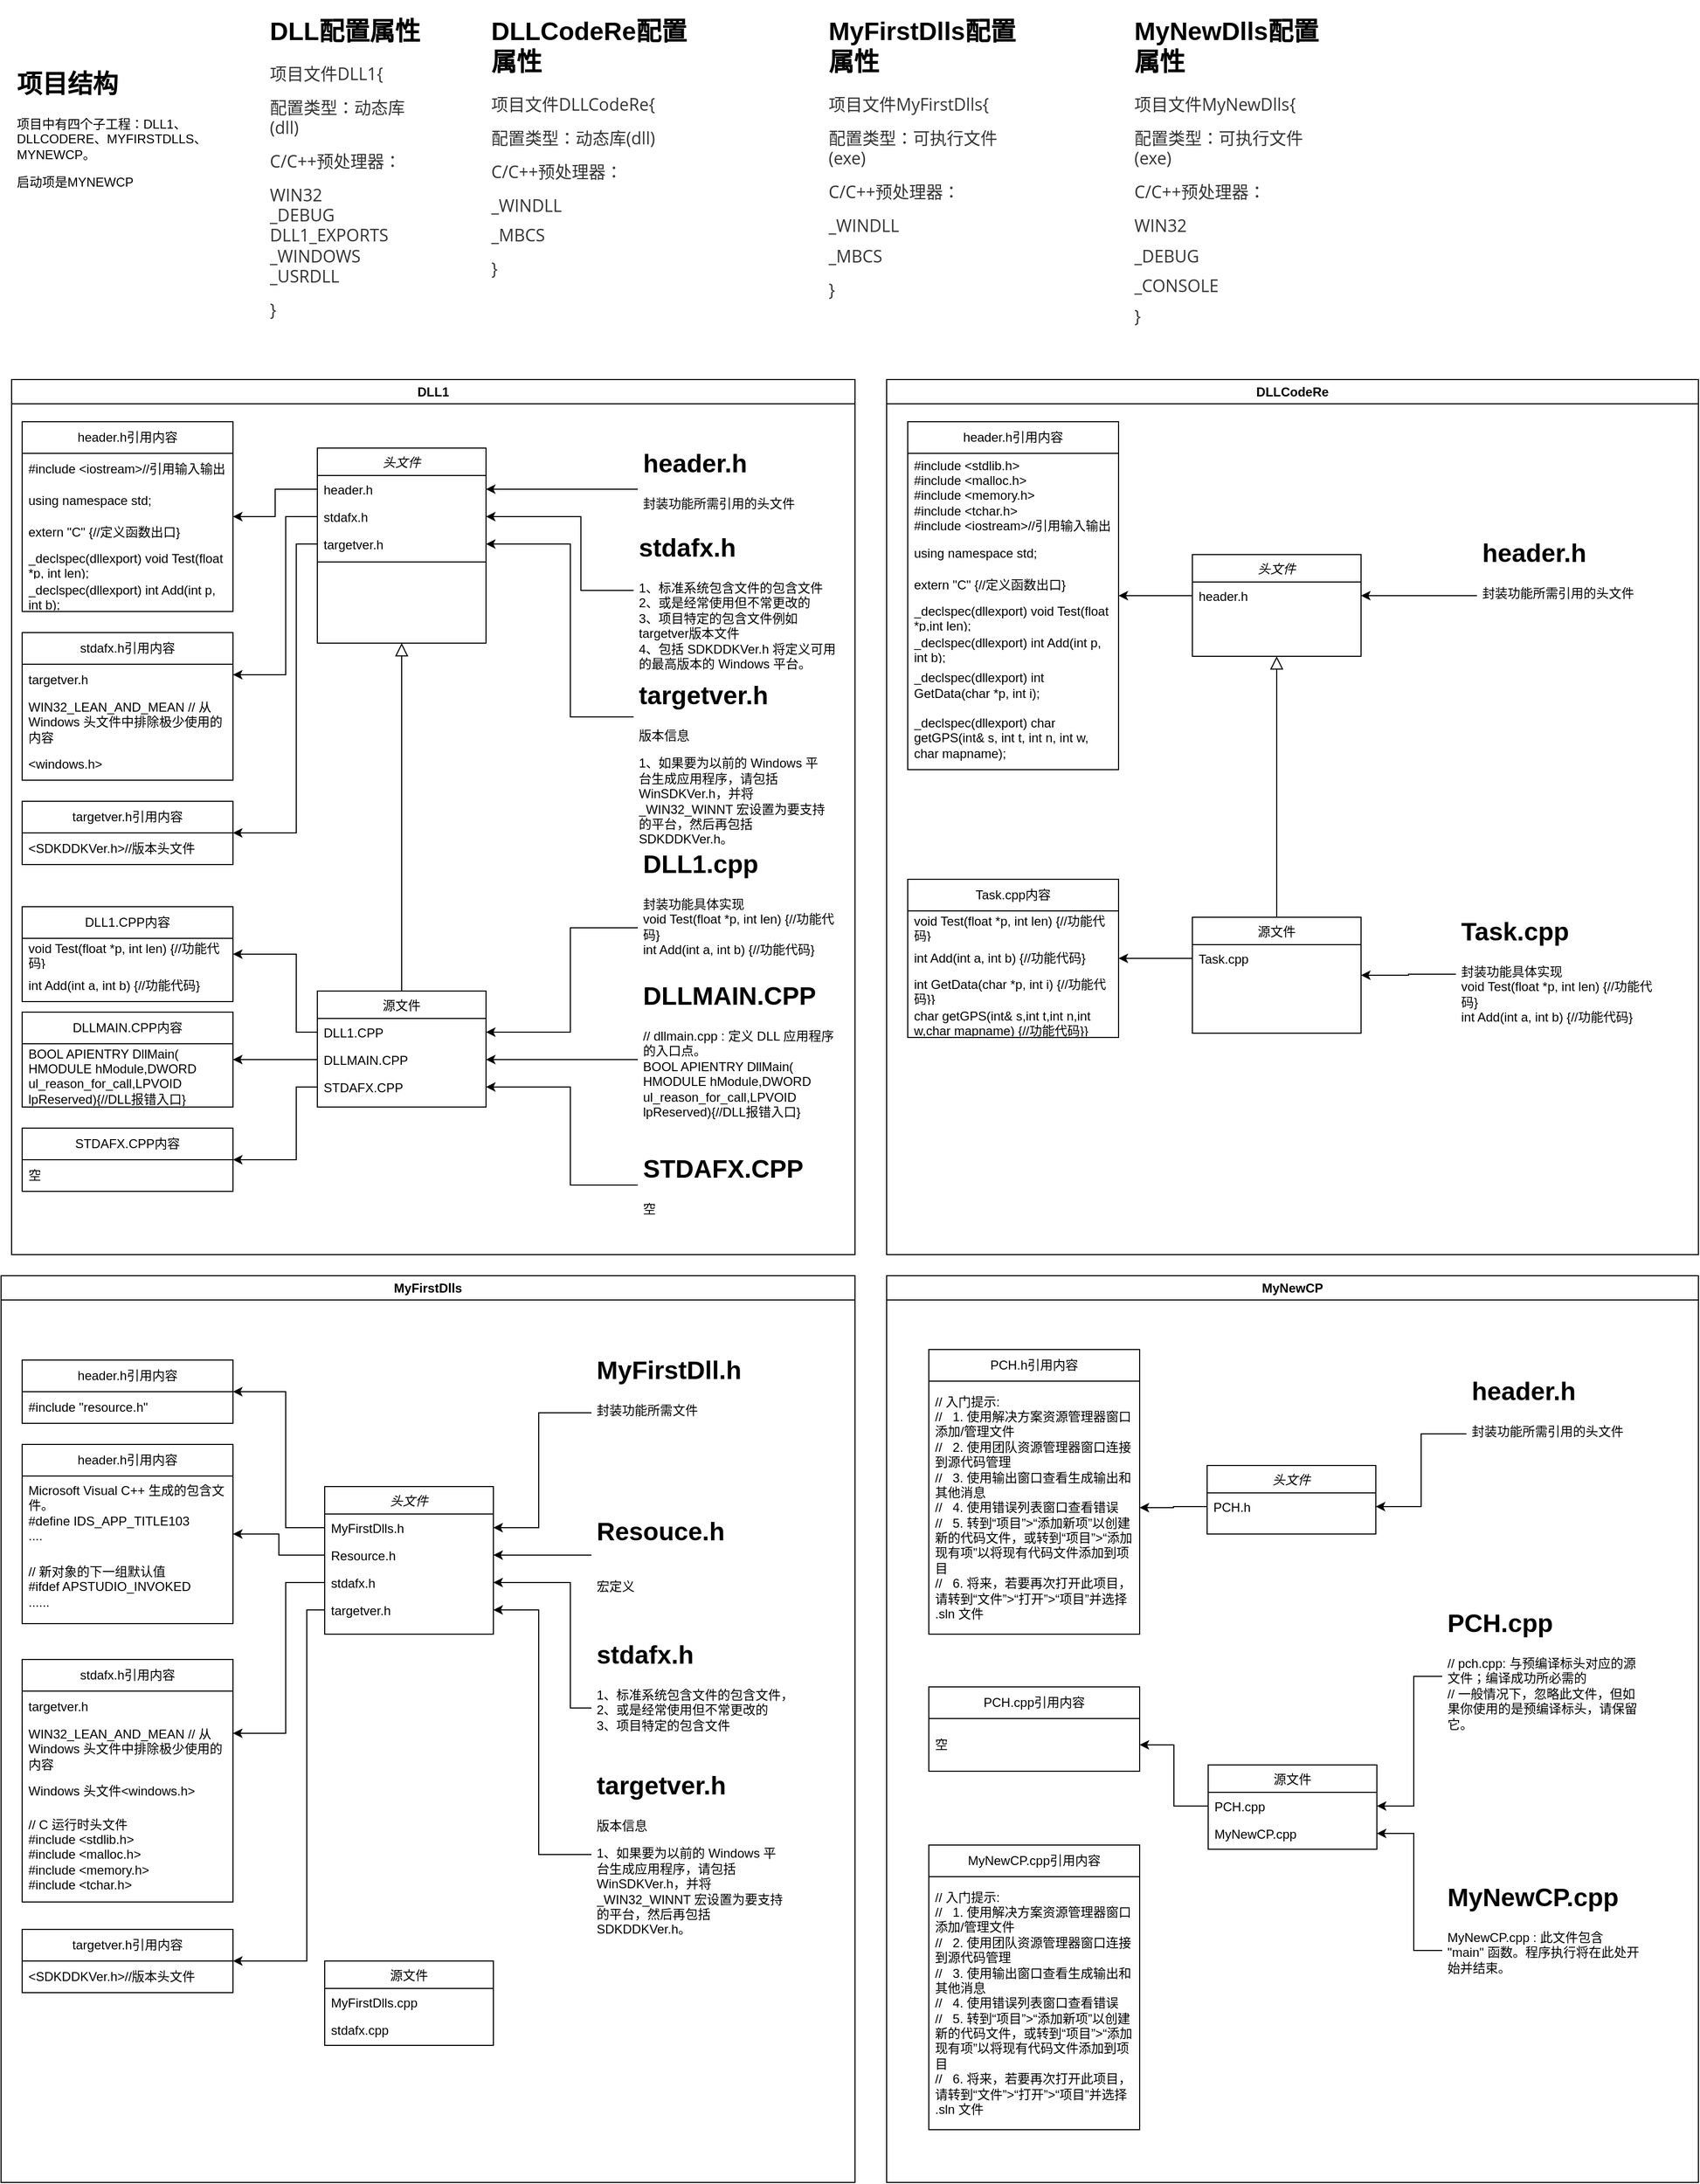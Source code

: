 <mxfile version="21.7.5" type="github">
  <diagram id="C5RBs43oDa-KdzZeNtuy" name="Page-1">
    <mxGraphModel dx="3185" dy="1261" grid="1" gridSize="10" guides="1" tooltips="1" connect="1" arrows="1" fold="1" page="1" pageScale="1" pageWidth="827" pageHeight="1169" math="0" shadow="0">
      <root>
        <mxCell id="WIyWlLk6GJQsqaUBKTNV-0" />
        <mxCell id="WIyWlLk6GJQsqaUBKTNV-1" parent="WIyWlLk6GJQsqaUBKTNV-0" />
        <mxCell id="xGRrHU0zuUm_UajYIUWW-0" value="&lt;h1&gt;DLL配置属性&lt;/h1&gt;&lt;p style=&quot;box-sizing: border-box; line-height: inherit; orphans: 4; margin: 0.8em 0px; position: relative; color: rgb(51, 51, 51); font-family: &amp;quot;Open Sans&amp;quot;, &amp;quot;Clear Sans&amp;quot;, &amp;quot;Helvetica Neue&amp;quot;, Helvetica, Arial, &amp;quot;Segoe UI Emoji&amp;quot;, sans-serif; font-size: 16px;&quot; class=&quot;md-end-block md-p&quot;&gt;&lt;span style=&quot;background-color: initial;&quot;&gt;项目文件DLL1{&lt;/span&gt;&lt;br&gt;&lt;/p&gt;&lt;p style=&quot;box-sizing: border-box; line-height: inherit; orphans: 4; margin: 0.8em 0px; position: relative; color: rgb(51, 51, 51); font-family: &amp;quot;Open Sans&amp;quot;, &amp;quot;Clear Sans&amp;quot;, &amp;quot;Helvetica Neue&amp;quot;, Helvetica, Arial, &amp;quot;Segoe UI Emoji&amp;quot;, sans-serif; font-size: 16px;&quot; class=&quot;md-end-block md-p&quot;&gt;配置类型：动态库(dll)&lt;/p&gt;&lt;p style=&quot;box-sizing: border-box; line-height: inherit; orphans: 4; margin: 0.8em 0px; position: relative; color: rgb(51, 51, 51); font-family: &amp;quot;Open Sans&amp;quot;, &amp;quot;Clear Sans&amp;quot;, &amp;quot;Helvetica Neue&amp;quot;, Helvetica, Arial, &amp;quot;Segoe UI Emoji&amp;quot;, sans-serif; font-size: 16px;&quot; class=&quot;md-end-block md-p&quot;&gt;&lt;span style=&quot;box-sizing: border-box;&quot; class=&quot;md-plain&quot;&gt;C/C++预处理器：&lt;/span&gt;&lt;/p&gt;&lt;p style=&quot;box-sizing: border-box; line-height: inherit; orphans: 4; margin: 0.8em 0px; position: relative; color: rgb(51, 51, 51); font-family: &amp;quot;Open Sans&amp;quot;, &amp;quot;Clear Sans&amp;quot;, &amp;quot;Helvetica Neue&amp;quot;, Helvetica, Arial, &amp;quot;Segoe UI Emoji&amp;quot;, sans-serif; font-size: 16px;&quot; class=&quot;md-end-block md-p md-focus&quot;&gt;&lt;span style=&quot;box-sizing: border-box;&quot; class=&quot;md-plain md-expand&quot;&gt;WIN32&lt;/span&gt;&lt;span style=&quot;box-sizing: border-box;&quot; class=&quot;md-softbreak&quot;&gt;&lt;br&gt;&lt;/span&gt;&lt;span style=&quot;box-sizing: border-box;&quot; class=&quot;md-plain&quot;&gt;_DEBUG&lt;/span&gt;&lt;span style=&quot;box-sizing: border-box;&quot; class=&quot;md-softbreak&quot;&gt;&lt;br&gt;&lt;/span&gt;&lt;span style=&quot;box-sizing: border-box;&quot; class=&quot;md-plain&quot;&gt;DLL1_EXPORTS&lt;/span&gt;&lt;span style=&quot;box-sizing: border-box;&quot; class=&quot;md-softbreak&quot;&gt;&lt;br&gt;&lt;/span&gt;&lt;span style=&quot;box-sizing: border-box;&quot; class=&quot;md-plain&quot;&gt;_WINDOWS&lt;/span&gt;&lt;span style=&quot;box-sizing: border-box;&quot; class=&quot;md-softbreak&quot;&gt;&lt;br&gt;&lt;/span&gt;&lt;span style=&quot;box-sizing: border-box;&quot; class=&quot;md-plain&quot;&gt;_USRDLL&lt;/span&gt;&lt;/p&gt;&lt;p style=&quot;box-sizing: border-box; line-height: inherit; orphans: 4; margin: 0.8em 0px; position: relative; color: rgb(51, 51, 51); font-family: &amp;quot;Open Sans&amp;quot;, &amp;quot;Clear Sans&amp;quot;, &amp;quot;Helvetica Neue&amp;quot;, Helvetica, Arial, &amp;quot;Segoe UI Emoji&amp;quot;, sans-serif; font-size: 16px;&quot; class=&quot;md-end-block md-p md-focus&quot;&gt;&lt;span style=&quot;box-sizing: border-box;&quot; class=&quot;md-plain&quot;&gt;}&lt;/span&gt;&lt;/p&gt;" style="text;html=1;strokeColor=none;fillColor=none;spacing=5;spacingTop=-20;whiteSpace=wrap;overflow=hidden;rounded=0;" parent="WIyWlLk6GJQsqaUBKTNV-1" vertex="1">
          <mxGeometry x="-480" y="10" width="160" height="340" as="geometry" />
        </mxCell>
        <mxCell id="xGRrHU0zuUm_UajYIUWW-1" value="DLL1" style="swimlane;whiteSpace=wrap;html=1;" parent="WIyWlLk6GJQsqaUBKTNV-1" vertex="1">
          <mxGeometry x="-720" y="360" width="800" height="830" as="geometry">
            <mxRectangle x="-720" y="280" width="70" height="30" as="alternateBounds" />
          </mxGeometry>
        </mxCell>
        <mxCell id="zkfFHV4jXpPFQw0GAbJ--0" value="头文件" style="swimlane;fontStyle=2;align=center;verticalAlign=top;childLayout=stackLayout;horizontal=1;startSize=26;horizontalStack=0;resizeParent=1;resizeLast=0;collapsible=1;marginBottom=0;rounded=0;shadow=0;strokeWidth=1;" parent="xGRrHU0zuUm_UajYIUWW-1" vertex="1">
          <mxGeometry x="290" y="65" width="160" height="185" as="geometry">
            <mxRectangle x="230" y="140" width="160" height="26" as="alternateBounds" />
          </mxGeometry>
        </mxCell>
        <mxCell id="zkfFHV4jXpPFQw0GAbJ--1" value="header.h" style="text;align=left;verticalAlign=top;spacingLeft=4;spacingRight=4;overflow=hidden;rotatable=0;points=[[0,0.5],[1,0.5]];portConstraint=eastwest;" parent="zkfFHV4jXpPFQw0GAbJ--0" vertex="1">
          <mxGeometry y="26" width="160" height="26" as="geometry" />
        </mxCell>
        <mxCell id="zkfFHV4jXpPFQw0GAbJ--2" value="stdafx.h" style="text;align=left;verticalAlign=top;spacingLeft=4;spacingRight=4;overflow=hidden;rotatable=0;points=[[0,0.5],[1,0.5]];portConstraint=eastwest;rounded=0;shadow=0;html=0;" parent="zkfFHV4jXpPFQw0GAbJ--0" vertex="1">
          <mxGeometry y="52" width="160" height="26" as="geometry" />
        </mxCell>
        <mxCell id="zkfFHV4jXpPFQw0GAbJ--3" value="targetver.h" style="text;align=left;verticalAlign=top;spacingLeft=4;spacingRight=4;overflow=hidden;rotatable=0;points=[[0,0.5],[1,0.5]];portConstraint=eastwest;rounded=0;shadow=0;html=0;" parent="zkfFHV4jXpPFQw0GAbJ--0" vertex="1">
          <mxGeometry y="78" width="160" height="26" as="geometry" />
        </mxCell>
        <mxCell id="xGRrHU0zuUm_UajYIUWW-2" value="" style="line;html=1;strokeWidth=1;align=left;verticalAlign=middle;spacingTop=-1;spacingLeft=3;spacingRight=3;rotatable=0;labelPosition=right;points=[];portConstraint=eastwest;" parent="zkfFHV4jXpPFQw0GAbJ--0" vertex="1">
          <mxGeometry y="104" width="160" height="8" as="geometry" />
        </mxCell>
        <mxCell id="zkfFHV4jXpPFQw0GAbJ--6" value="源文件" style="swimlane;fontStyle=0;align=center;verticalAlign=top;childLayout=stackLayout;horizontal=1;startSize=26;horizontalStack=0;resizeParent=1;resizeLast=0;collapsible=1;marginBottom=0;rounded=0;shadow=0;strokeWidth=1;" parent="xGRrHU0zuUm_UajYIUWW-1" vertex="1">
          <mxGeometry x="290" y="580" width="160" height="110" as="geometry">
            <mxRectangle x="130" y="380" width="160" height="26" as="alternateBounds" />
          </mxGeometry>
        </mxCell>
        <mxCell id="zkfFHV4jXpPFQw0GAbJ--7" value="DLL1.CPP" style="text;align=left;verticalAlign=top;spacingLeft=4;spacingRight=4;overflow=hidden;rotatable=0;points=[[0,0.5],[1,0.5]];portConstraint=eastwest;" parent="zkfFHV4jXpPFQw0GAbJ--6" vertex="1">
          <mxGeometry y="26" width="160" height="26" as="geometry" />
        </mxCell>
        <mxCell id="zkfFHV4jXpPFQw0GAbJ--8" value="DLLMAIN.CPP" style="text;align=left;verticalAlign=top;spacingLeft=4;spacingRight=4;overflow=hidden;rotatable=0;points=[[0,0.5],[1,0.5]];portConstraint=eastwest;rounded=0;shadow=0;html=0;" parent="zkfFHV4jXpPFQw0GAbJ--6" vertex="1">
          <mxGeometry y="52" width="160" height="26" as="geometry" />
        </mxCell>
        <mxCell id="zkfFHV4jXpPFQw0GAbJ--11" value="STDAFX.CPP" style="text;align=left;verticalAlign=top;spacingLeft=4;spacingRight=4;overflow=hidden;rotatable=0;points=[[0,0.5],[1,0.5]];portConstraint=eastwest;" parent="zkfFHV4jXpPFQw0GAbJ--6" vertex="1">
          <mxGeometry y="78" width="160" height="26" as="geometry" />
        </mxCell>
        <mxCell id="zkfFHV4jXpPFQw0GAbJ--12" value="" style="endArrow=block;endSize=10;endFill=0;shadow=0;strokeWidth=1;rounded=0;edgeStyle=elbowEdgeStyle;elbow=vertical;" parent="xGRrHU0zuUm_UajYIUWW-1" source="zkfFHV4jXpPFQw0GAbJ--6" target="zkfFHV4jXpPFQw0GAbJ--0" edge="1">
          <mxGeometry width="160" relative="1" as="geometry">
            <mxPoint x="270" y="148" as="sourcePoint" />
            <mxPoint x="270" y="148" as="targetPoint" />
          </mxGeometry>
        </mxCell>
        <mxCell id="xGRrHU0zuUm_UajYIUWW-4" style="edgeStyle=orthogonalEdgeStyle;rounded=0;orthogonalLoop=1;jettySize=auto;html=1;" parent="xGRrHU0zuUm_UajYIUWW-1" source="xGRrHU0zuUm_UajYIUWW-3" target="zkfFHV4jXpPFQw0GAbJ--1" edge="1">
          <mxGeometry relative="1" as="geometry">
            <Array as="points">
              <mxPoint x="560" y="104" />
              <mxPoint x="560" y="104" />
            </Array>
          </mxGeometry>
        </mxCell>
        <mxCell id="xGRrHU0zuUm_UajYIUWW-3" value="&lt;h1&gt;header.h&lt;br&gt;&lt;/h1&gt;&lt;p&gt;封装功能所需引用的头文件&lt;/p&gt;" style="text;html=1;strokeColor=none;fillColor=none;spacing=5;spacingTop=-20;whiteSpace=wrap;overflow=hidden;rounded=0;" parent="xGRrHU0zuUm_UajYIUWW-1" vertex="1">
          <mxGeometry x="594" y="60" width="190" height="120" as="geometry" />
        </mxCell>
        <mxCell id="xGRrHU0zuUm_UajYIUWW-6" style="edgeStyle=orthogonalEdgeStyle;rounded=0;orthogonalLoop=1;jettySize=auto;html=1;" parent="xGRrHU0zuUm_UajYIUWW-1" source="xGRrHU0zuUm_UajYIUWW-5" target="zkfFHV4jXpPFQw0GAbJ--2" edge="1">
          <mxGeometry relative="1" as="geometry">
            <Array as="points">
              <mxPoint x="540" y="200" />
              <mxPoint x="540" y="130" />
            </Array>
          </mxGeometry>
        </mxCell>
        <mxCell id="xGRrHU0zuUm_UajYIUWW-5" value="&lt;h1&gt;stdafx.h&lt;/h1&gt;1、标准系统包含文件的包含文件&lt;br&gt;2、或是经常使用但不常更改的&lt;br&gt;3、项目特定的包含文件例如targetver版本文件&lt;br&gt;4、包括 SDKDDKVer.h 将定义可用的最高版本的 Windows 平台。" style="text;html=1;strokeColor=none;fillColor=none;spacing=5;spacingTop=-20;whiteSpace=wrap;overflow=hidden;rounded=0;" parent="xGRrHU0zuUm_UajYIUWW-1" vertex="1">
          <mxGeometry x="590" y="140" width="200" height="150" as="geometry" />
        </mxCell>
        <mxCell id="xGRrHU0zuUm_UajYIUWW-8" style="edgeStyle=orthogonalEdgeStyle;rounded=0;orthogonalLoop=1;jettySize=auto;html=1;" parent="xGRrHU0zuUm_UajYIUWW-1" source="xGRrHU0zuUm_UajYIUWW-7" target="zkfFHV4jXpPFQw0GAbJ--3" edge="1">
          <mxGeometry relative="1" as="geometry">
            <Array as="points">
              <mxPoint x="530" y="320" />
              <mxPoint x="530" y="156" />
            </Array>
          </mxGeometry>
        </mxCell>
        <mxCell id="xGRrHU0zuUm_UajYIUWW-7" value="&lt;h1&gt;targetver.h&lt;br&gt;&lt;/h1&gt;&lt;p&gt;版本信息&lt;/p&gt;1、如果要为以前的 Windows 平台生成应用程序，请包括 WinSDKVer.h，并将_WIN32_WINNT 宏设置为要支持的平台，然后再包括 SDKDDKVer.h。" style="text;html=1;strokeColor=none;fillColor=none;spacing=5;spacingTop=-20;whiteSpace=wrap;overflow=hidden;rounded=0;" parent="xGRrHU0zuUm_UajYIUWW-1" vertex="1">
          <mxGeometry x="590" y="280" width="190" height="170" as="geometry" />
        </mxCell>
        <mxCell id="xGRrHU0zuUm_UajYIUWW-9" value="header.h引用内容" style="swimlane;fontStyle=0;childLayout=stackLayout;horizontal=1;startSize=30;horizontalStack=0;resizeParent=1;resizeParentMax=0;resizeLast=0;collapsible=1;marginBottom=0;whiteSpace=wrap;html=1;" parent="xGRrHU0zuUm_UajYIUWW-1" vertex="1">
          <mxGeometry x="10" y="40" width="200" height="180" as="geometry" />
        </mxCell>
        <mxCell id="xGRrHU0zuUm_UajYIUWW-10" value="#include &amp;lt;iostream&amp;gt;//引用输入输出" style="text;strokeColor=none;fillColor=none;align=left;verticalAlign=middle;spacingLeft=4;spacingRight=4;overflow=hidden;points=[[0,0.5],[1,0.5]];portConstraint=eastwest;rotatable=0;whiteSpace=wrap;html=1;" parent="xGRrHU0zuUm_UajYIUWW-9" vertex="1">
          <mxGeometry y="30" width="200" height="30" as="geometry" />
        </mxCell>
        <mxCell id="xGRrHU0zuUm_UajYIUWW-11" value="using namespace std;" style="text;strokeColor=none;fillColor=none;align=left;verticalAlign=middle;spacingLeft=4;spacingRight=4;overflow=hidden;points=[[0,0.5],[1,0.5]];portConstraint=eastwest;rotatable=0;whiteSpace=wrap;html=1;" parent="xGRrHU0zuUm_UajYIUWW-9" vertex="1">
          <mxGeometry y="60" width="200" height="30" as="geometry" />
        </mxCell>
        <mxCell id="xGRrHU0zuUm_UajYIUWW-12" value="extern &quot;C&quot; {//定义函数出口}" style="text;strokeColor=none;fillColor=none;align=left;verticalAlign=middle;spacingLeft=4;spacingRight=4;overflow=hidden;points=[[0,0.5],[1,0.5]];portConstraint=eastwest;rotatable=0;whiteSpace=wrap;html=1;" parent="xGRrHU0zuUm_UajYIUWW-9" vertex="1">
          <mxGeometry y="90" width="200" height="30" as="geometry" />
        </mxCell>
        <mxCell id="xGRrHU0zuUm_UajYIUWW-13" value="_declspec(dllexport) void Test(float *p, int len);" style="text;strokeColor=none;fillColor=none;align=left;verticalAlign=middle;spacingLeft=4;spacingRight=4;overflow=hidden;points=[[0,0.5],[1,0.5]];portConstraint=eastwest;rotatable=0;whiteSpace=wrap;html=1;" parent="xGRrHU0zuUm_UajYIUWW-9" vertex="1">
          <mxGeometry y="120" width="200" height="30" as="geometry" />
        </mxCell>
        <mxCell id="xGRrHU0zuUm_UajYIUWW-14" value="_declspec(dllexport) int Add(int p, int b);" style="text;strokeColor=none;fillColor=none;align=left;verticalAlign=middle;spacingLeft=4;spacingRight=4;overflow=hidden;points=[[0,0.5],[1,0.5]];portConstraint=eastwest;rotatable=0;whiteSpace=wrap;html=1;" parent="xGRrHU0zuUm_UajYIUWW-9" vertex="1">
          <mxGeometry y="150" width="200" height="30" as="geometry" />
        </mxCell>
        <mxCell id="xGRrHU0zuUm_UajYIUWW-15" style="edgeStyle=orthogonalEdgeStyle;rounded=0;orthogonalLoop=1;jettySize=auto;html=1;" parent="xGRrHU0zuUm_UajYIUWW-1" source="zkfFHV4jXpPFQw0GAbJ--1" target="xGRrHU0zuUm_UajYIUWW-9" edge="1">
          <mxGeometry relative="1" as="geometry" />
        </mxCell>
        <mxCell id="xGRrHU0zuUm_UajYIUWW-16" value="stdafx.h引用内容" style="swimlane;fontStyle=0;childLayout=stackLayout;horizontal=1;startSize=30;horizontalStack=0;resizeParent=1;resizeParentMax=0;resizeLast=0;collapsible=1;marginBottom=0;whiteSpace=wrap;html=1;" parent="xGRrHU0zuUm_UajYIUWW-1" vertex="1">
          <mxGeometry x="10" y="240" width="200" height="140" as="geometry" />
        </mxCell>
        <mxCell id="xGRrHU0zuUm_UajYIUWW-17" value="targetver.h" style="text;strokeColor=none;fillColor=none;align=left;verticalAlign=middle;spacingLeft=4;spacingRight=4;overflow=hidden;points=[[0,0.5],[1,0.5]];portConstraint=eastwest;rotatable=0;whiteSpace=wrap;html=1;" parent="xGRrHU0zuUm_UajYIUWW-16" vertex="1">
          <mxGeometry y="30" width="200" height="30" as="geometry" />
        </mxCell>
        <mxCell id="xGRrHU0zuUm_UajYIUWW-18" value="WIN32_LEAN_AND_MEAN&amp;nbsp;// 从 Windows 头文件中排除极少使用的内容" style="text;strokeColor=none;fillColor=none;align=left;verticalAlign=middle;spacingLeft=4;spacingRight=4;overflow=hidden;points=[[0,0.5],[1,0.5]];portConstraint=eastwest;rotatable=0;whiteSpace=wrap;html=1;" parent="xGRrHU0zuUm_UajYIUWW-16" vertex="1">
          <mxGeometry y="60" width="200" height="50" as="geometry" />
        </mxCell>
        <mxCell id="xGRrHU0zuUm_UajYIUWW-20" value="&amp;lt;windows.h&amp;gt;" style="text;strokeColor=none;fillColor=none;align=left;verticalAlign=middle;spacingLeft=4;spacingRight=4;overflow=hidden;points=[[0,0.5],[1,0.5]];portConstraint=eastwest;rotatable=0;whiteSpace=wrap;html=1;" parent="xGRrHU0zuUm_UajYIUWW-16" vertex="1">
          <mxGeometry y="110" width="200" height="30" as="geometry" />
        </mxCell>
        <mxCell id="xGRrHU0zuUm_UajYIUWW-22" style="edgeStyle=orthogonalEdgeStyle;rounded=0;orthogonalLoop=1;jettySize=auto;html=1;" parent="xGRrHU0zuUm_UajYIUWW-1" source="zkfFHV4jXpPFQw0GAbJ--2" target="xGRrHU0zuUm_UajYIUWW-16" edge="1">
          <mxGeometry relative="1" as="geometry">
            <Array as="points">
              <mxPoint x="260" y="130" />
              <mxPoint x="260" y="280" />
            </Array>
          </mxGeometry>
        </mxCell>
        <mxCell id="xGRrHU0zuUm_UajYIUWW-23" value="targetver.h引用内容" style="swimlane;fontStyle=0;childLayout=stackLayout;horizontal=1;startSize=30;horizontalStack=0;resizeParent=1;resizeParentMax=0;resizeLast=0;collapsible=1;marginBottom=0;whiteSpace=wrap;html=1;" parent="xGRrHU0zuUm_UajYIUWW-1" vertex="1">
          <mxGeometry x="10" y="400" width="200" height="60" as="geometry" />
        </mxCell>
        <mxCell id="xGRrHU0zuUm_UajYIUWW-24" value="&amp;lt;SDKDDKVer.h&amp;gt;//版本头文件" style="text;strokeColor=none;fillColor=none;align=left;verticalAlign=middle;spacingLeft=4;spacingRight=4;overflow=hidden;points=[[0,0.5],[1,0.5]];portConstraint=eastwest;rotatable=0;whiteSpace=wrap;html=1;" parent="xGRrHU0zuUm_UajYIUWW-23" vertex="1">
          <mxGeometry y="30" width="200" height="30" as="geometry" />
        </mxCell>
        <mxCell id="xGRrHU0zuUm_UajYIUWW-27" style="edgeStyle=orthogonalEdgeStyle;rounded=0;orthogonalLoop=1;jettySize=auto;html=1;" parent="xGRrHU0zuUm_UajYIUWW-1" source="zkfFHV4jXpPFQw0GAbJ--3" target="xGRrHU0zuUm_UajYIUWW-23" edge="1">
          <mxGeometry relative="1" as="geometry">
            <Array as="points">
              <mxPoint x="270" y="156" />
              <mxPoint x="270" y="430" />
            </Array>
          </mxGeometry>
        </mxCell>
        <mxCell id="xGRrHU0zuUm_UajYIUWW-37" style="edgeStyle=orthogonalEdgeStyle;rounded=0;orthogonalLoop=1;jettySize=auto;html=1;" parent="xGRrHU0zuUm_UajYIUWW-1" source="xGRrHU0zuUm_UajYIUWW-34" target="zkfFHV4jXpPFQw0GAbJ--7" edge="1">
          <mxGeometry relative="1" as="geometry">
            <Array as="points">
              <mxPoint x="530" y="520" />
              <mxPoint x="530" y="619" />
            </Array>
          </mxGeometry>
        </mxCell>
        <mxCell id="xGRrHU0zuUm_UajYIUWW-34" value="&lt;h1&gt;DLL1.cpp&lt;/h1&gt;&lt;div&gt;封装功能具体实现&lt;/div&gt;&lt;div&gt;void Test(float *p, int len) {//功能代码}&lt;/div&gt;&lt;div&gt;int Add(int a, int b) {//功能代码}&lt;br&gt;&lt;/div&gt;" style="text;html=1;strokeColor=none;fillColor=none;spacing=5;spacingTop=-20;whiteSpace=wrap;overflow=hidden;rounded=0;" parent="xGRrHU0zuUm_UajYIUWW-1" vertex="1">
          <mxGeometry x="594" y="440" width="190" height="120" as="geometry" />
        </mxCell>
        <mxCell id="xGRrHU0zuUm_UajYIUWW-38" style="edgeStyle=orthogonalEdgeStyle;rounded=0;orthogonalLoop=1;jettySize=auto;html=1;" parent="xGRrHU0zuUm_UajYIUWW-1" source="xGRrHU0zuUm_UajYIUWW-35" target="zkfFHV4jXpPFQw0GAbJ--8" edge="1">
          <mxGeometry relative="1" as="geometry" />
        </mxCell>
        <mxCell id="xGRrHU0zuUm_UajYIUWW-35" value="&lt;h1&gt;DLLMAIN.CPP&lt;br&gt;&lt;/h1&gt;&lt;div&gt;// dllmain.cpp : 定义 DLL 应用程序的入口点。&lt;br&gt;&lt;/div&gt;&lt;div&gt;&lt;div&gt;BOOL APIENTRY DllMain( HMODULE hModule,&lt;span style=&quot;background-color: initial;&quot;&gt;DWORD&amp;nbsp; ul_reason_for_call,&lt;/span&gt;&lt;span style=&quot;background-color: initial;&quot;&gt;LPVOID lpReserved&lt;/span&gt;&lt;span style=&quot;background-color: initial;&quot;&gt;){//DLL报错入口}&lt;/span&gt;&lt;/div&gt;&lt;/div&gt;" style="text;html=1;strokeColor=none;fillColor=none;spacing=5;spacingTop=-20;whiteSpace=wrap;overflow=hidden;rounded=0;" parent="xGRrHU0zuUm_UajYIUWW-1" vertex="1">
          <mxGeometry x="594" y="565" width="190" height="160" as="geometry" />
        </mxCell>
        <mxCell id="xGRrHU0zuUm_UajYIUWW-39" style="edgeStyle=orthogonalEdgeStyle;rounded=0;orthogonalLoop=1;jettySize=auto;html=1;" parent="xGRrHU0zuUm_UajYIUWW-1" source="xGRrHU0zuUm_UajYIUWW-36" target="zkfFHV4jXpPFQw0GAbJ--11" edge="1">
          <mxGeometry relative="1" as="geometry">
            <Array as="points">
              <mxPoint x="530" y="764" />
              <mxPoint x="530" y="671" />
            </Array>
          </mxGeometry>
        </mxCell>
        <mxCell id="xGRrHU0zuUm_UajYIUWW-36" value="&lt;h1&gt;STDAFX.CPP&lt;br&gt;&lt;/h1&gt;&lt;div&gt;空&lt;/div&gt;" style="text;html=1;strokeColor=none;fillColor=none;spacing=5;spacingTop=-20;whiteSpace=wrap;overflow=hidden;rounded=0;" parent="xGRrHU0zuUm_UajYIUWW-1" vertex="1">
          <mxGeometry x="594" y="729" width="190" height="70" as="geometry" />
        </mxCell>
        <mxCell id="xGRrHU0zuUm_UajYIUWW-40" value="DLL1.CPP内容" style="swimlane;fontStyle=0;childLayout=stackLayout;horizontal=1;startSize=30;horizontalStack=0;resizeParent=1;resizeParentMax=0;resizeLast=0;collapsible=1;marginBottom=0;whiteSpace=wrap;html=1;" parent="xGRrHU0zuUm_UajYIUWW-1" vertex="1">
          <mxGeometry x="10" y="500" width="200" height="90" as="geometry" />
        </mxCell>
        <mxCell id="xGRrHU0zuUm_UajYIUWW-41" value="&lt;div style=&quot;border-color: var(--border-color);&quot;&gt;void Test(float *p, int len) {//功能代码}&lt;/div&gt;" style="text;strokeColor=none;fillColor=none;align=left;verticalAlign=middle;spacingLeft=4;spacingRight=4;overflow=hidden;points=[[0,0.5],[1,0.5]];portConstraint=eastwest;rotatable=0;whiteSpace=wrap;html=1;" parent="xGRrHU0zuUm_UajYIUWW-40" vertex="1">
          <mxGeometry y="30" width="200" height="30" as="geometry" />
        </mxCell>
        <mxCell id="xGRrHU0zuUm_UajYIUWW-42" value="&lt;div style=&quot;border-color: var(--border-color);&quot;&gt;int Add(int a, int b) {//功能代码}&lt;br&gt;&lt;/div&gt;" style="text;strokeColor=none;fillColor=none;align=left;verticalAlign=middle;spacingLeft=4;spacingRight=4;overflow=hidden;points=[[0,0.5],[1,0.5]];portConstraint=eastwest;rotatable=0;whiteSpace=wrap;html=1;" parent="xGRrHU0zuUm_UajYIUWW-40" vertex="1">
          <mxGeometry y="60" width="200" height="30" as="geometry" />
        </mxCell>
        <mxCell id="xGRrHU0zuUm_UajYIUWW-43" style="edgeStyle=orthogonalEdgeStyle;rounded=0;orthogonalLoop=1;jettySize=auto;html=1;" parent="xGRrHU0zuUm_UajYIUWW-1" source="zkfFHV4jXpPFQw0GAbJ--7" target="xGRrHU0zuUm_UajYIUWW-40" edge="1">
          <mxGeometry relative="1" as="geometry">
            <Array as="points">
              <mxPoint x="270" y="619" />
              <mxPoint x="270" y="545" />
            </Array>
          </mxGeometry>
        </mxCell>
        <mxCell id="xGRrHU0zuUm_UajYIUWW-44" value="DLLMAIN.CPP内容" style="swimlane;fontStyle=0;childLayout=stackLayout;horizontal=1;startSize=30;horizontalStack=0;resizeParent=1;resizeParentMax=0;resizeLast=0;collapsible=1;marginBottom=0;whiteSpace=wrap;html=1;" parent="xGRrHU0zuUm_UajYIUWW-1" vertex="1">
          <mxGeometry x="10" y="600" width="200" height="90" as="geometry" />
        </mxCell>
        <mxCell id="xGRrHU0zuUm_UajYIUWW-45" value="&lt;div style=&quot;border-color: var(--border-color);&quot;&gt;BOOL APIENTRY DllMain( HMODULE hModule,DWORD&amp;nbsp; ul_reason_for_call,&lt;span style=&quot;border-color: var(--border-color); background-color: initial;&quot;&gt;LPVOID lpReserved&lt;/span&gt;&lt;span style=&quot;border-color: var(--border-color); background-color: initial;&quot;&gt;){//DLL报错入口}&lt;/span&gt;&lt;br&gt;&lt;/div&gt;" style="text;strokeColor=none;fillColor=none;align=left;verticalAlign=middle;spacingLeft=4;spacingRight=4;overflow=hidden;points=[[0,0.5],[1,0.5]];portConstraint=eastwest;rotatable=0;whiteSpace=wrap;html=1;" parent="xGRrHU0zuUm_UajYIUWW-44" vertex="1">
          <mxGeometry y="30" width="200" height="60" as="geometry" />
        </mxCell>
        <mxCell id="xGRrHU0zuUm_UajYIUWW-47" style="edgeStyle=orthogonalEdgeStyle;rounded=0;orthogonalLoop=1;jettySize=auto;html=1;" parent="xGRrHU0zuUm_UajYIUWW-1" source="zkfFHV4jXpPFQw0GAbJ--8" target="xGRrHU0zuUm_UajYIUWW-44" edge="1">
          <mxGeometry relative="1" as="geometry" />
        </mxCell>
        <mxCell id="xGRrHU0zuUm_UajYIUWW-48" value="STDAFX.CPP内容" style="swimlane;fontStyle=0;childLayout=stackLayout;horizontal=1;startSize=30;horizontalStack=0;resizeParent=1;resizeParentMax=0;resizeLast=0;collapsible=1;marginBottom=0;whiteSpace=wrap;html=1;" parent="xGRrHU0zuUm_UajYIUWW-1" vertex="1">
          <mxGeometry x="10" y="710" width="200" height="60" as="geometry" />
        </mxCell>
        <mxCell id="xGRrHU0zuUm_UajYIUWW-49" value="空" style="text;strokeColor=none;fillColor=none;align=left;verticalAlign=middle;spacingLeft=4;spacingRight=4;overflow=hidden;points=[[0,0.5],[1,0.5]];portConstraint=eastwest;rotatable=0;whiteSpace=wrap;html=1;" parent="xGRrHU0zuUm_UajYIUWW-48" vertex="1">
          <mxGeometry y="30" width="200" height="30" as="geometry" />
        </mxCell>
        <mxCell id="xGRrHU0zuUm_UajYIUWW-50" style="edgeStyle=orthogonalEdgeStyle;rounded=0;orthogonalLoop=1;jettySize=auto;html=1;" parent="xGRrHU0zuUm_UajYIUWW-1" source="zkfFHV4jXpPFQw0GAbJ--11" target="xGRrHU0zuUm_UajYIUWW-48" edge="1">
          <mxGeometry relative="1" as="geometry">
            <Array as="points">
              <mxPoint x="270" y="671" />
              <mxPoint x="270" y="740" />
            </Array>
          </mxGeometry>
        </mxCell>
        <mxCell id="xGRrHU0zuUm_UajYIUWW-51" value="&lt;h1&gt;项目结构&lt;br&gt;&lt;/h1&gt;&lt;p&gt;项目中有四个子工程：DLL1、DLLCODERE、MYFIRSTDLLS、MYNEWCP。&lt;br&gt;&lt;/p&gt;&lt;p&gt;启动项是MYNEWCP&lt;br&gt;&lt;/p&gt;" style="text;html=1;strokeColor=none;fillColor=none;spacing=5;spacingTop=-20;whiteSpace=wrap;overflow=hidden;rounded=0;" parent="WIyWlLk6GJQsqaUBKTNV-1" vertex="1">
          <mxGeometry x="-720" y="60" width="190" height="130" as="geometry" />
        </mxCell>
        <mxCell id="xGRrHU0zuUm_UajYIUWW-52" value="DLLCodeRe" style="swimlane;whiteSpace=wrap;html=1;" parent="WIyWlLk6GJQsqaUBKTNV-1" vertex="1">
          <mxGeometry x="110" y="360" width="770" height="830" as="geometry">
            <mxRectangle x="110" y="280" width="110" height="30" as="alternateBounds" />
          </mxGeometry>
        </mxCell>
        <mxCell id="xGRrHU0zuUm_UajYIUWW-53" value="头文件" style="swimlane;fontStyle=2;align=center;verticalAlign=top;childLayout=stackLayout;horizontal=1;startSize=26;horizontalStack=0;resizeParent=1;resizeLast=0;collapsible=1;marginBottom=0;rounded=0;shadow=0;strokeWidth=1;" parent="xGRrHU0zuUm_UajYIUWW-52" vertex="1">
          <mxGeometry x="290" y="166" width="160" height="96.5" as="geometry">
            <mxRectangle x="230" y="140" width="160" height="26" as="alternateBounds" />
          </mxGeometry>
        </mxCell>
        <mxCell id="xGRrHU0zuUm_UajYIUWW-54" value="header.h" style="text;align=left;verticalAlign=top;spacingLeft=4;spacingRight=4;overflow=hidden;rotatable=0;points=[[0,0.5],[1,0.5]];portConstraint=eastwest;" parent="xGRrHU0zuUm_UajYIUWW-53" vertex="1">
          <mxGeometry y="26" width="160" height="26" as="geometry" />
        </mxCell>
        <mxCell id="xGRrHU0zuUm_UajYIUWW-58" value="源文件" style="swimlane;fontStyle=0;align=center;verticalAlign=top;childLayout=stackLayout;horizontal=1;startSize=26;horizontalStack=0;resizeParent=1;resizeLast=0;collapsible=1;marginBottom=0;rounded=0;shadow=0;strokeWidth=1;" parent="xGRrHU0zuUm_UajYIUWW-52" vertex="1">
          <mxGeometry x="290" y="510" width="160" height="110" as="geometry">
            <mxRectangle x="130" y="380" width="160" height="26" as="alternateBounds" />
          </mxGeometry>
        </mxCell>
        <mxCell id="xGRrHU0zuUm_UajYIUWW-59" value="Task.cpp" style="text;align=left;verticalAlign=top;spacingLeft=4;spacingRight=4;overflow=hidden;rotatable=0;points=[[0,0.5],[1,0.5]];portConstraint=eastwest;" parent="xGRrHU0zuUm_UajYIUWW-58" vertex="1">
          <mxGeometry y="26" width="160" height="26" as="geometry" />
        </mxCell>
        <mxCell id="xGRrHU0zuUm_UajYIUWW-63" style="edgeStyle=orthogonalEdgeStyle;rounded=0;orthogonalLoop=1;jettySize=auto;html=1;" parent="xGRrHU0zuUm_UajYIUWW-52" source="xGRrHU0zuUm_UajYIUWW-62" target="xGRrHU0zuUm_UajYIUWW-54" edge="1">
          <mxGeometry relative="1" as="geometry" />
        </mxCell>
        <mxCell id="xGRrHU0zuUm_UajYIUWW-62" value="&lt;h1&gt;header.h&lt;br&gt;&lt;/h1&gt;&lt;p&gt;封装功能所需引用的头文件&lt;/p&gt;" style="text;html=1;strokeColor=none;fillColor=none;spacing=5;spacingTop=-20;whiteSpace=wrap;overflow=hidden;rounded=0;" parent="xGRrHU0zuUm_UajYIUWW-52" vertex="1">
          <mxGeometry x="560" y="145" width="190" height="120" as="geometry" />
        </mxCell>
        <mxCell id="xGRrHU0zuUm_UajYIUWW-82" style="edgeStyle=orthogonalEdgeStyle;rounded=0;orthogonalLoop=1;jettySize=auto;html=1;" parent="xGRrHU0zuUm_UajYIUWW-52" source="xGRrHU0zuUm_UajYIUWW-64" target="xGRrHU0zuUm_UajYIUWW-58" edge="1">
          <mxGeometry relative="1" as="geometry" />
        </mxCell>
        <mxCell id="xGRrHU0zuUm_UajYIUWW-64" value="&lt;h1&gt;Task.cpp&lt;br&gt;&lt;/h1&gt;&lt;div&gt;封装功能具体实现&lt;/div&gt;&lt;div&gt;void Test(float *p, int len) {//功能代码}&lt;/div&gt;&lt;div&gt;int Add(int a, int b) {//功能代码}&lt;br&gt;&lt;/div&gt;" style="text;html=1;strokeColor=none;fillColor=none;spacing=5;spacingTop=-20;whiteSpace=wrap;overflow=hidden;rounded=0;" parent="xGRrHU0zuUm_UajYIUWW-52" vertex="1">
          <mxGeometry x="540" y="504" width="190" height="120" as="geometry" />
        </mxCell>
        <mxCell id="xGRrHU0zuUm_UajYIUWW-65" value="header.h引用内容" style="swimlane;fontStyle=0;childLayout=stackLayout;horizontal=1;startSize=30;horizontalStack=0;resizeParent=1;resizeParentMax=0;resizeLast=0;collapsible=1;marginBottom=0;whiteSpace=wrap;html=1;" parent="xGRrHU0zuUm_UajYIUWW-52" vertex="1">
          <mxGeometry x="20" y="40" width="200" height="330" as="geometry" />
        </mxCell>
        <mxCell id="xGRrHU0zuUm_UajYIUWW-66" value="&lt;div&gt;#include &amp;lt;stdlib.h&amp;gt;&lt;/div&gt;&lt;div&gt;&lt;span style=&quot;font-size: 12px;&quot;&gt;#include &amp;lt;malloc.h&amp;gt;&lt;/span&gt;&lt;/div&gt;&lt;div&gt;&lt;span style=&quot;font-size: 12px;&quot;&gt;#include &amp;lt;memory.h&amp;gt;&lt;/span&gt;&lt;/div&gt;&lt;div&gt;&lt;span style=&quot;font-size: 12px;&quot;&gt;#include &amp;lt;tchar.h&amp;gt;&lt;/span&gt;&lt;/div&gt;&lt;div&gt;&lt;span style=&quot;font-size: 12px;&quot;&gt;#include &amp;lt;iostream&amp;gt;//引用输入输出&lt;/span&gt;&lt;/div&gt;" style="text;strokeColor=none;fillColor=none;align=left;verticalAlign=middle;spacingLeft=4;spacingRight=4;overflow=hidden;points=[[0,0.5],[1,0.5]];portConstraint=eastwest;rotatable=0;whiteSpace=wrap;html=1;" parent="xGRrHU0zuUm_UajYIUWW-65" vertex="1">
          <mxGeometry y="30" width="200" height="80" as="geometry" />
        </mxCell>
        <mxCell id="xGRrHU0zuUm_UajYIUWW-67" value="using namespace std;" style="text;strokeColor=none;fillColor=none;align=left;verticalAlign=middle;spacingLeft=4;spacingRight=4;overflow=hidden;points=[[0,0.5],[1,0.5]];portConstraint=eastwest;rotatable=0;whiteSpace=wrap;html=1;" parent="xGRrHU0zuUm_UajYIUWW-65" vertex="1">
          <mxGeometry y="110" width="200" height="30" as="geometry" />
        </mxCell>
        <mxCell id="xGRrHU0zuUm_UajYIUWW-68" value="extern &quot;C&quot; {//定义函数出口}" style="text;strokeColor=none;fillColor=none;align=left;verticalAlign=middle;spacingLeft=4;spacingRight=4;overflow=hidden;points=[[0,0.5],[1,0.5]];portConstraint=eastwest;rotatable=0;whiteSpace=wrap;html=1;" parent="xGRrHU0zuUm_UajYIUWW-65" vertex="1">
          <mxGeometry y="140" width="200" height="30" as="geometry" />
        </mxCell>
        <mxCell id="xGRrHU0zuUm_UajYIUWW-69" value="_declspec(dllexport) void Test(float *p,int len);" style="text;strokeColor=none;fillColor=none;align=left;verticalAlign=middle;spacingLeft=4;spacingRight=4;overflow=hidden;points=[[0,0.5],[1,0.5]];portConstraint=eastwest;rotatable=0;whiteSpace=wrap;html=1;" parent="xGRrHU0zuUm_UajYIUWW-65" vertex="1">
          <mxGeometry y="170" width="200" height="30" as="geometry" />
        </mxCell>
        <mxCell id="xGRrHU0zuUm_UajYIUWW-70" value="_declspec(dllexport) int Add(int p, int b);" style="text;strokeColor=none;fillColor=none;align=left;verticalAlign=middle;spacingLeft=4;spacingRight=4;overflow=hidden;points=[[0,0.5],[1,0.5]];portConstraint=eastwest;rotatable=0;whiteSpace=wrap;html=1;" parent="xGRrHU0zuUm_UajYIUWW-65" vertex="1">
          <mxGeometry y="200" width="200" height="30" as="geometry" />
        </mxCell>
        <mxCell id="xGRrHU0zuUm_UajYIUWW-75" value="_declspec(dllexport) int GetData(char *p, int i);" style="text;strokeColor=none;fillColor=none;align=left;verticalAlign=middle;spacingLeft=4;spacingRight=4;overflow=hidden;points=[[0,0.5],[1,0.5]];portConstraint=eastwest;rotatable=0;whiteSpace=wrap;html=1;" parent="xGRrHU0zuUm_UajYIUWW-65" vertex="1">
          <mxGeometry y="230" width="200" height="40" as="geometry" />
        </mxCell>
        <mxCell id="xGRrHU0zuUm_UajYIUWW-74" value="_declspec(dllexport) char getGPS(int&amp;amp; s, int t, int n, int w, char mapname);" style="text;strokeColor=none;fillColor=none;align=left;verticalAlign=middle;spacingLeft=4;spacingRight=4;overflow=hidden;points=[[0,0.5],[1,0.5]];portConstraint=eastwest;rotatable=0;whiteSpace=wrap;html=1;" parent="xGRrHU0zuUm_UajYIUWW-65" vertex="1">
          <mxGeometry y="270" width="200" height="60" as="geometry" />
        </mxCell>
        <mxCell id="xGRrHU0zuUm_UajYIUWW-71" value="Task.cpp内容" style="swimlane;fontStyle=0;childLayout=stackLayout;horizontal=1;startSize=30;horizontalStack=0;resizeParent=1;resizeParentMax=0;resizeLast=0;collapsible=1;marginBottom=0;whiteSpace=wrap;html=1;" parent="xGRrHU0zuUm_UajYIUWW-52" vertex="1">
          <mxGeometry x="20" y="474" width="200" height="150" as="geometry" />
        </mxCell>
        <mxCell id="xGRrHU0zuUm_UajYIUWW-72" value="&lt;div style=&quot;border-color: var(--border-color);&quot;&gt;void Test(float *p, int len) {//功能代码}&lt;/div&gt;" style="text;strokeColor=none;fillColor=none;align=left;verticalAlign=middle;spacingLeft=4;spacingRight=4;overflow=hidden;points=[[0,0.5],[1,0.5]];portConstraint=eastwest;rotatable=0;whiteSpace=wrap;html=1;" parent="xGRrHU0zuUm_UajYIUWW-71" vertex="1">
          <mxGeometry y="30" width="200" height="30" as="geometry" />
        </mxCell>
        <mxCell id="xGRrHU0zuUm_UajYIUWW-73" value="&lt;div style=&quot;border-color: var(--border-color);&quot;&gt;int Add(int a, int b) {//功能代码}&lt;br&gt;&lt;/div&gt;" style="text;strokeColor=none;fillColor=none;align=left;verticalAlign=middle;spacingLeft=4;spacingRight=4;overflow=hidden;points=[[0,0.5],[1,0.5]];portConstraint=eastwest;rotatable=0;whiteSpace=wrap;html=1;" parent="xGRrHU0zuUm_UajYIUWW-71" vertex="1">
          <mxGeometry y="60" width="200" height="30" as="geometry" />
        </mxCell>
        <mxCell id="xGRrHU0zuUm_UajYIUWW-80" value="&lt;div style=&quot;border-color: var(--border-color);&quot;&gt;int GetData(char *p, int i) {//功能代码}}&lt;br&gt;&lt;/div&gt;" style="text;strokeColor=none;fillColor=none;align=left;verticalAlign=middle;spacingLeft=4;spacingRight=4;overflow=hidden;points=[[0,0.5],[1,0.5]];portConstraint=eastwest;rotatable=0;whiteSpace=wrap;html=1;" parent="xGRrHU0zuUm_UajYIUWW-71" vertex="1">
          <mxGeometry y="90" width="200" height="30" as="geometry" />
        </mxCell>
        <mxCell id="xGRrHU0zuUm_UajYIUWW-81" value="&lt;div style=&quot;border-color: var(--border-color);&quot;&gt;char getGPS(int&amp;amp; s,int t,int n,int w,char mapname) {//功能代码}}&lt;br&gt;&lt;/div&gt;" style="text;strokeColor=none;fillColor=none;align=left;verticalAlign=middle;spacingLeft=4;spacingRight=4;overflow=hidden;points=[[0,0.5],[1,0.5]];portConstraint=eastwest;rotatable=0;whiteSpace=wrap;html=1;" parent="xGRrHU0zuUm_UajYIUWW-71" vertex="1">
          <mxGeometry y="120" width="200" height="30" as="geometry" />
        </mxCell>
        <mxCell id="xGRrHU0zuUm_UajYIUWW-76" style="edgeStyle=orthogonalEdgeStyle;rounded=0;orthogonalLoop=1;jettySize=auto;html=1;" parent="xGRrHU0zuUm_UajYIUWW-52" source="xGRrHU0zuUm_UajYIUWW-54" target="xGRrHU0zuUm_UajYIUWW-65" edge="1">
          <mxGeometry relative="1" as="geometry" />
        </mxCell>
        <mxCell id="xGRrHU0zuUm_UajYIUWW-78" value="" style="endArrow=block;endSize=10;endFill=0;shadow=0;strokeWidth=1;rounded=0;edgeStyle=elbowEdgeStyle;elbow=vertical;" parent="xGRrHU0zuUm_UajYIUWW-52" source="xGRrHU0zuUm_UajYIUWW-58" target="xGRrHU0zuUm_UajYIUWW-53" edge="1">
          <mxGeometry width="160" relative="1" as="geometry">
            <mxPoint x="520" y="592.5" as="sourcePoint" />
            <mxPoint x="520" y="262.5" as="targetPoint" />
          </mxGeometry>
        </mxCell>
        <mxCell id="xGRrHU0zuUm_UajYIUWW-79" style="edgeStyle=orthogonalEdgeStyle;rounded=0;orthogonalLoop=1;jettySize=auto;html=1;" parent="xGRrHU0zuUm_UajYIUWW-52" source="xGRrHU0zuUm_UajYIUWW-59" target="xGRrHU0zuUm_UajYIUWW-71" edge="1">
          <mxGeometry relative="1" as="geometry" />
        </mxCell>
        <mxCell id="xGRrHU0zuUm_UajYIUWW-83" value="MyFirstDlls" style="swimlane;whiteSpace=wrap;html=1;" parent="WIyWlLk6GJQsqaUBKTNV-1" vertex="1">
          <mxGeometry x="-730" y="1210" width="810" height="860" as="geometry" />
        </mxCell>
        <mxCell id="xGRrHU0zuUm_UajYIUWW-88" value="头文件" style="swimlane;fontStyle=2;align=center;verticalAlign=top;childLayout=stackLayout;horizontal=1;startSize=26;horizontalStack=0;resizeParent=1;resizeLast=0;collapsible=1;marginBottom=0;rounded=0;shadow=0;strokeWidth=1;" parent="xGRrHU0zuUm_UajYIUWW-83" vertex="1">
          <mxGeometry x="307" y="200" width="160" height="140" as="geometry">
            <mxRectangle x="230" y="140" width="160" height="26" as="alternateBounds" />
          </mxGeometry>
        </mxCell>
        <mxCell id="xGRrHU0zuUm_UajYIUWW-89" value="MyFirstDlls.h" style="text;align=left;verticalAlign=top;spacingLeft=4;spacingRight=4;overflow=hidden;rotatable=0;points=[[0,0.5],[1,0.5]];portConstraint=eastwest;" parent="xGRrHU0zuUm_UajYIUWW-88" vertex="1">
          <mxGeometry y="26" width="160" height="26" as="geometry" />
        </mxCell>
        <mxCell id="xGRrHU0zuUm_UajYIUWW-90" value="Resource.h" style="text;align=left;verticalAlign=top;spacingLeft=4;spacingRight=4;overflow=hidden;rotatable=0;points=[[0,0.5],[1,0.5]];portConstraint=eastwest;rounded=0;shadow=0;html=0;" parent="xGRrHU0zuUm_UajYIUWW-88" vertex="1">
          <mxGeometry y="52" width="160" height="26" as="geometry" />
        </mxCell>
        <mxCell id="xGRrHU0zuUm_UajYIUWW-91" value="stdafx.h" style="text;align=left;verticalAlign=top;spacingLeft=4;spacingRight=4;overflow=hidden;rotatable=0;points=[[0,0.5],[1,0.5]];portConstraint=eastwest;rounded=0;shadow=0;html=0;" parent="xGRrHU0zuUm_UajYIUWW-88" vertex="1">
          <mxGeometry y="78" width="160" height="26" as="geometry" />
        </mxCell>
        <mxCell id="xGRrHU0zuUm_UajYIUWW-93" value="targetver.h" style="text;align=left;verticalAlign=top;spacingLeft=4;spacingRight=4;overflow=hidden;rotatable=0;points=[[0,0.5],[1,0.5]];portConstraint=eastwest;rounded=0;shadow=0;html=0;" parent="xGRrHU0zuUm_UajYIUWW-88" vertex="1">
          <mxGeometry y="104" width="160" height="26" as="geometry" />
        </mxCell>
        <mxCell id="xGRrHU0zuUm_UajYIUWW-94" value="源文件" style="swimlane;fontStyle=0;align=center;verticalAlign=top;childLayout=stackLayout;horizontal=1;startSize=26;horizontalStack=0;resizeParent=1;resizeLast=0;collapsible=1;marginBottom=0;rounded=0;shadow=0;strokeWidth=1;" parent="xGRrHU0zuUm_UajYIUWW-83" vertex="1">
          <mxGeometry x="307" y="650" width="160" height="80" as="geometry">
            <mxRectangle x="130" y="380" width="160" height="26" as="alternateBounds" />
          </mxGeometry>
        </mxCell>
        <mxCell id="xGRrHU0zuUm_UajYIUWW-95" value="MyFirstDlls.cpp" style="text;align=left;verticalAlign=top;spacingLeft=4;spacingRight=4;overflow=hidden;rotatable=0;points=[[0,0.5],[1,0.5]];portConstraint=eastwest;" parent="xGRrHU0zuUm_UajYIUWW-94" vertex="1">
          <mxGeometry y="26" width="160" height="26" as="geometry" />
        </mxCell>
        <mxCell id="xGRrHU0zuUm_UajYIUWW-97" value="stdafx.cpp" style="text;align=left;verticalAlign=top;spacingLeft=4;spacingRight=4;overflow=hidden;rotatable=0;points=[[0,0.5],[1,0.5]];portConstraint=eastwest;" parent="xGRrHU0zuUm_UajYIUWW-94" vertex="1">
          <mxGeometry y="52" width="160" height="26" as="geometry" />
        </mxCell>
        <mxCell id="xGRrHU0zuUm_UajYIUWW-105" style="edgeStyle=orthogonalEdgeStyle;rounded=0;orthogonalLoop=1;jettySize=auto;html=1;" parent="xGRrHU0zuUm_UajYIUWW-83" source="xGRrHU0zuUm_UajYIUWW-98" target="xGRrHU0zuUm_UajYIUWW-89" edge="1">
          <mxGeometry relative="1" as="geometry">
            <Array as="points">
              <mxPoint x="510" y="130" />
              <mxPoint x="510" y="239" />
            </Array>
          </mxGeometry>
        </mxCell>
        <mxCell id="xGRrHU0zuUm_UajYIUWW-98" value="&lt;h1&gt;MyFirstDll.h&lt;/h1&gt;&lt;p&gt;封装功能所需文件&lt;/p&gt;" style="text;html=1;strokeColor=none;fillColor=none;spacing=5;spacingTop=-20;whiteSpace=wrap;overflow=hidden;rounded=0;" parent="xGRrHU0zuUm_UajYIUWW-83" vertex="1">
          <mxGeometry x="560" y="70" width="190" height="120" as="geometry" />
        </mxCell>
        <mxCell id="xGRrHU0zuUm_UajYIUWW-99" value="header.h引用内容" style="swimlane;fontStyle=0;childLayout=stackLayout;horizontal=1;startSize=30;horizontalStack=0;resizeParent=1;resizeParentMax=0;resizeLast=0;collapsible=1;marginBottom=0;whiteSpace=wrap;html=1;" parent="xGRrHU0zuUm_UajYIUWW-83" vertex="1">
          <mxGeometry x="20" y="80" width="200" height="60" as="geometry" />
        </mxCell>
        <mxCell id="xGRrHU0zuUm_UajYIUWW-100" value="#include &quot;resource.h&quot;" style="text;strokeColor=none;fillColor=none;align=left;verticalAlign=middle;spacingLeft=4;spacingRight=4;overflow=hidden;points=[[0,0.5],[1,0.5]];portConstraint=eastwest;rotatable=0;whiteSpace=wrap;html=1;" parent="xGRrHU0zuUm_UajYIUWW-99" vertex="1">
          <mxGeometry y="30" width="200" height="30" as="geometry" />
        </mxCell>
        <mxCell id="xGRrHU0zuUm_UajYIUWW-106" style="edgeStyle=orthogonalEdgeStyle;rounded=0;orthogonalLoop=1;jettySize=auto;html=1;" parent="xGRrHU0zuUm_UajYIUWW-83" source="xGRrHU0zuUm_UajYIUWW-89" target="xGRrHU0zuUm_UajYIUWW-99" edge="1">
          <mxGeometry relative="1" as="geometry">
            <Array as="points">
              <mxPoint x="270" y="239" />
              <mxPoint x="270" y="110" />
            </Array>
          </mxGeometry>
        </mxCell>
        <mxCell id="xGRrHU0zuUm_UajYIUWW-108" style="edgeStyle=orthogonalEdgeStyle;rounded=0;orthogonalLoop=1;jettySize=auto;html=1;" parent="xGRrHU0zuUm_UajYIUWW-83" source="xGRrHU0zuUm_UajYIUWW-107" target="xGRrHU0zuUm_UajYIUWW-90" edge="1">
          <mxGeometry relative="1" as="geometry" />
        </mxCell>
        <mxCell id="xGRrHU0zuUm_UajYIUWW-107" value="&lt;h1&gt;Resouce.h&lt;/h1&gt;&lt;br&gt;&lt;div&gt;宏定义&lt;/div&gt;" style="text;html=1;strokeColor=none;fillColor=none;spacing=5;spacingTop=-20;whiteSpace=wrap;overflow=hidden;rounded=0;" parent="xGRrHU0zuUm_UajYIUWW-83" vertex="1">
          <mxGeometry x="560" y="222.5" width="220" height="85" as="geometry" />
        </mxCell>
        <mxCell id="xGRrHU0zuUm_UajYIUWW-118" style="edgeStyle=orthogonalEdgeStyle;rounded=0;orthogonalLoop=1;jettySize=auto;html=1;" parent="xGRrHU0zuUm_UajYIUWW-83" source="xGRrHU0zuUm_UajYIUWW-109" target="xGRrHU0zuUm_UajYIUWW-91" edge="1">
          <mxGeometry relative="1" as="geometry">
            <Array as="points">
              <mxPoint x="540" y="410" />
              <mxPoint x="540" y="291" />
            </Array>
          </mxGeometry>
        </mxCell>
        <mxCell id="xGRrHU0zuUm_UajYIUWW-109" value="&lt;h1&gt;stdafx.h&lt;/h1&gt;1、标准系统包含文件的包含文件，&lt;br&gt;2、或是经常使用但不常更改的&lt;br&gt;3、项目特定的包含文件" style="text;html=1;strokeColor=none;fillColor=none;spacing=5;spacingTop=-20;whiteSpace=wrap;overflow=hidden;rounded=0;" parent="xGRrHU0zuUm_UajYIUWW-83" vertex="1">
          <mxGeometry x="560" y="340" width="220" height="140" as="geometry" />
        </mxCell>
        <mxCell id="xGRrHU0zuUm_UajYIUWW-110" value="header.h引用内容" style="swimlane;fontStyle=0;childLayout=stackLayout;horizontal=1;startSize=30;horizontalStack=0;resizeParent=1;resizeParentMax=0;resizeLast=0;collapsible=1;marginBottom=0;whiteSpace=wrap;html=1;" parent="xGRrHU0zuUm_UajYIUWW-83" vertex="1">
          <mxGeometry x="20" y="160" width="200" height="170" as="geometry" />
        </mxCell>
        <mxCell id="xGRrHU0zuUm_UajYIUWW-111" value="Microsoft Visual C++ 生成的包含文件。&lt;br style=&quot;border-color: var(--border-color);&quot;&gt;&lt;div style=&quot;border-color: var(--border-color);&quot;&gt;#define IDS_APP_TITLE103&lt;span style=&quot;border-color: var(--border-color);&quot;&gt;&lt;/span&gt;&lt;/div&gt;&lt;div style=&quot;border-color: var(--border-color);&quot;&gt;&lt;span style=&quot;border-color: var(--border-color);&quot;&gt;....&lt;/span&gt;&lt;/div&gt;" style="text;strokeColor=none;fillColor=none;align=left;verticalAlign=middle;spacingLeft=4;spacingRight=4;overflow=hidden;points=[[0,0.5],[1,0.5]];portConstraint=eastwest;rotatable=0;whiteSpace=wrap;html=1;" parent="xGRrHU0zuUm_UajYIUWW-110" vertex="1">
          <mxGeometry y="30" width="200" height="70" as="geometry" />
        </mxCell>
        <mxCell id="xGRrHU0zuUm_UajYIUWW-112" value="&lt;div style=&quot;border-color: var(--border-color);&quot;&gt;&lt;div style=&quot;border-color: var(--border-color);&quot;&gt;// 新对象的下一组默认值&lt;/div&gt;&lt;div style=&quot;border-color: var(--border-color);&quot;&gt;#ifdef APSTUDIO_INVOKED&lt;/div&gt;&lt;/div&gt;&lt;div style=&quot;border-color: var(--border-color);&quot;&gt;&lt;span style=&quot;border-color: var(--border-color);&quot;&gt;......&lt;/span&gt;&lt;/div&gt;" style="text;strokeColor=none;fillColor=none;align=left;verticalAlign=middle;spacingLeft=4;spacingRight=4;overflow=hidden;points=[[0,0.5],[1,0.5]];portConstraint=eastwest;rotatable=0;whiteSpace=wrap;html=1;" parent="xGRrHU0zuUm_UajYIUWW-110" vertex="1">
          <mxGeometry y="100" width="200" height="70" as="geometry" />
        </mxCell>
        <mxCell id="xGRrHU0zuUm_UajYIUWW-113" value="stdafx.h引用内容" style="swimlane;fontStyle=0;childLayout=stackLayout;horizontal=1;startSize=30;horizontalStack=0;resizeParent=1;resizeParentMax=0;resizeLast=0;collapsible=1;marginBottom=0;whiteSpace=wrap;html=1;" parent="xGRrHU0zuUm_UajYIUWW-83" vertex="1">
          <mxGeometry x="20" y="364" width="200" height="230" as="geometry" />
        </mxCell>
        <mxCell id="xGRrHU0zuUm_UajYIUWW-114" value="targetver.h" style="text;strokeColor=none;fillColor=none;align=left;verticalAlign=middle;spacingLeft=4;spacingRight=4;overflow=hidden;points=[[0,0.5],[1,0.5]];portConstraint=eastwest;rotatable=0;whiteSpace=wrap;html=1;" parent="xGRrHU0zuUm_UajYIUWW-113" vertex="1">
          <mxGeometry y="30" width="200" height="30" as="geometry" />
        </mxCell>
        <mxCell id="xGRrHU0zuUm_UajYIUWW-115" value="WIN32_LEAN_AND_MEAN&amp;nbsp;// 从 Windows 头文件中排除极少使用的内容" style="text;strokeColor=none;fillColor=none;align=left;verticalAlign=middle;spacingLeft=4;spacingRight=4;overflow=hidden;points=[[0,0.5],[1,0.5]];portConstraint=eastwest;rotatable=0;whiteSpace=wrap;html=1;" parent="xGRrHU0zuUm_UajYIUWW-113" vertex="1">
          <mxGeometry y="60" width="200" height="50" as="geometry" />
        </mxCell>
        <mxCell id="xGRrHU0zuUm_UajYIUWW-116" value="Windows 头文件&amp;lt;windows.h&amp;gt;" style="text;strokeColor=none;fillColor=none;align=left;verticalAlign=middle;spacingLeft=4;spacingRight=4;overflow=hidden;points=[[0,0.5],[1,0.5]];portConstraint=eastwest;rotatable=0;whiteSpace=wrap;html=1;" parent="xGRrHU0zuUm_UajYIUWW-113" vertex="1">
          <mxGeometry y="110" width="200" height="30" as="geometry" />
        </mxCell>
        <mxCell id="xGRrHU0zuUm_UajYIUWW-120" value="&lt;div&gt;// C 运行时头文件&lt;/div&gt;&lt;div&gt;&lt;span style=&quot;font-size: 12px;&quot;&gt;#include &amp;lt;stdlib.h&amp;gt;&lt;/span&gt;&lt;/div&gt;&lt;div&gt;&lt;span style=&quot;font-size: 12px;&quot;&gt;#include &amp;lt;malloc.h&amp;gt;&lt;/span&gt;&lt;/div&gt;&lt;div&gt;&lt;span style=&quot;font-size: 12px;&quot;&gt;#include &amp;lt;memory.h&amp;gt;&lt;/span&gt;&lt;/div&gt;&lt;div&gt;&lt;span style=&quot;font-size: 12px;&quot;&gt;#include &amp;lt;tchar.h&amp;gt;&lt;/span&gt;&lt;/div&gt;" style="text;strokeColor=none;fillColor=none;align=left;verticalAlign=middle;spacingLeft=4;spacingRight=4;overflow=hidden;points=[[0,0.5],[1,0.5]];portConstraint=eastwest;rotatable=0;whiteSpace=wrap;html=1;" parent="xGRrHU0zuUm_UajYIUWW-113" vertex="1">
          <mxGeometry y="140" width="200" height="90" as="geometry" />
        </mxCell>
        <mxCell id="xGRrHU0zuUm_UajYIUWW-117" style="edgeStyle=orthogonalEdgeStyle;rounded=0;orthogonalLoop=1;jettySize=auto;html=1;" parent="xGRrHU0zuUm_UajYIUWW-83" source="xGRrHU0zuUm_UajYIUWW-90" target="xGRrHU0zuUm_UajYIUWW-110" edge="1">
          <mxGeometry relative="1" as="geometry" />
        </mxCell>
        <mxCell id="xGRrHU0zuUm_UajYIUWW-119" style="edgeStyle=orthogonalEdgeStyle;rounded=0;orthogonalLoop=1;jettySize=auto;html=1;" parent="xGRrHU0zuUm_UajYIUWW-83" source="xGRrHU0zuUm_UajYIUWW-91" target="xGRrHU0zuUm_UajYIUWW-113" edge="1">
          <mxGeometry relative="1" as="geometry">
            <Array as="points">
              <mxPoint x="270" y="291" />
              <mxPoint x="270" y="434" />
            </Array>
          </mxGeometry>
        </mxCell>
        <mxCell id="xGRrHU0zuUm_UajYIUWW-122" value="targetver.h引用内容" style="swimlane;fontStyle=0;childLayout=stackLayout;horizontal=1;startSize=30;horizontalStack=0;resizeParent=1;resizeParentMax=0;resizeLast=0;collapsible=1;marginBottom=0;whiteSpace=wrap;html=1;" parent="xGRrHU0zuUm_UajYIUWW-83" vertex="1">
          <mxGeometry x="20" y="620" width="200" height="60" as="geometry" />
        </mxCell>
        <mxCell id="xGRrHU0zuUm_UajYIUWW-123" value="&amp;lt;SDKDDKVer.h&amp;gt;//版本头文件" style="text;strokeColor=none;fillColor=none;align=left;verticalAlign=middle;spacingLeft=4;spacingRight=4;overflow=hidden;points=[[0,0.5],[1,0.5]];portConstraint=eastwest;rotatable=0;whiteSpace=wrap;html=1;" parent="xGRrHU0zuUm_UajYIUWW-122" vertex="1">
          <mxGeometry y="30" width="200" height="30" as="geometry" />
        </mxCell>
        <mxCell id="xGRrHU0zuUm_UajYIUWW-124" style="edgeStyle=orthogonalEdgeStyle;rounded=0;orthogonalLoop=1;jettySize=auto;html=1;" parent="xGRrHU0zuUm_UajYIUWW-83" source="xGRrHU0zuUm_UajYIUWW-121" target="xGRrHU0zuUm_UajYIUWW-93" edge="1">
          <mxGeometry relative="1" as="geometry">
            <Array as="points">
              <mxPoint x="510" y="549" />
              <mxPoint x="510" y="317" />
            </Array>
          </mxGeometry>
        </mxCell>
        <mxCell id="xGRrHU0zuUm_UajYIUWW-121" value="&lt;h1&gt;targetver.h&lt;br&gt;&lt;/h1&gt;&lt;p&gt;版本信息&lt;/p&gt;1、如果要为以前的 Windows 平台生成应用程序，请包括 WinSDKVer.h，并将_WIN32_WINNT 宏设置为要支持的平台，然后再包括 SDKDDKVer.h。" style="text;html=1;strokeColor=none;fillColor=none;spacing=5;spacingTop=-20;whiteSpace=wrap;overflow=hidden;rounded=0;" parent="xGRrHU0zuUm_UajYIUWW-83" vertex="1">
          <mxGeometry x="560" y="464" width="190" height="170" as="geometry" />
        </mxCell>
        <mxCell id="xGRrHU0zuUm_UajYIUWW-125" style="edgeStyle=orthogonalEdgeStyle;rounded=0;orthogonalLoop=1;jettySize=auto;html=1;" parent="xGRrHU0zuUm_UajYIUWW-83" source="xGRrHU0zuUm_UajYIUWW-93" target="xGRrHU0zuUm_UajYIUWW-122" edge="1">
          <mxGeometry relative="1" as="geometry">
            <Array as="points">
              <mxPoint x="290" y="317" />
              <mxPoint x="290" y="650" />
            </Array>
          </mxGeometry>
        </mxCell>
        <mxCell id="xGRrHU0zuUm_UajYIUWW-84" value="MyNewCP" style="swimlane;whiteSpace=wrap;html=1;" parent="WIyWlLk6GJQsqaUBKTNV-1" vertex="1">
          <mxGeometry x="110" y="1210" width="770" height="860" as="geometry" />
        </mxCell>
        <mxCell id="dN6BOo3-9b4EkkRBqwcs-0" value="头文件" style="swimlane;fontStyle=2;align=center;verticalAlign=top;childLayout=stackLayout;horizontal=1;startSize=26;horizontalStack=0;resizeParent=1;resizeLast=0;collapsible=1;marginBottom=0;rounded=0;shadow=0;strokeWidth=1;" vertex="1" parent="xGRrHU0zuUm_UajYIUWW-84">
          <mxGeometry x="304" y="180" width="160" height="65" as="geometry">
            <mxRectangle x="230" y="140" width="160" height="26" as="alternateBounds" />
          </mxGeometry>
        </mxCell>
        <mxCell id="dN6BOo3-9b4EkkRBqwcs-1" value="PCH.h" style="text;align=left;verticalAlign=top;spacingLeft=4;spacingRight=4;overflow=hidden;rotatable=0;points=[[0,0.5],[1,0.5]];portConstraint=eastwest;" vertex="1" parent="dN6BOo3-9b4EkkRBqwcs-0">
          <mxGeometry y="26" width="160" height="26" as="geometry" />
        </mxCell>
        <mxCell id="dN6BOo3-9b4EkkRBqwcs-5" value="源文件" style="swimlane;fontStyle=0;align=center;verticalAlign=top;childLayout=stackLayout;horizontal=1;startSize=26;horizontalStack=0;resizeParent=1;resizeLast=0;collapsible=1;marginBottom=0;rounded=0;shadow=0;strokeWidth=1;" vertex="1" parent="xGRrHU0zuUm_UajYIUWW-84">
          <mxGeometry x="305" y="464" width="160" height="80" as="geometry">
            <mxRectangle x="130" y="380" width="160" height="26" as="alternateBounds" />
          </mxGeometry>
        </mxCell>
        <mxCell id="dN6BOo3-9b4EkkRBqwcs-6" value="PCH.cpp" style="text;align=left;verticalAlign=top;spacingLeft=4;spacingRight=4;overflow=hidden;rotatable=0;points=[[0,0.5],[1,0.5]];portConstraint=eastwest;" vertex="1" parent="dN6BOo3-9b4EkkRBqwcs-5">
          <mxGeometry y="26" width="160" height="26" as="geometry" />
        </mxCell>
        <mxCell id="dN6BOo3-9b4EkkRBqwcs-7" value="MyNewCP.cpp" style="text;align=left;verticalAlign=top;spacingLeft=4;spacingRight=4;overflow=hidden;rotatable=0;points=[[0,0.5],[1,0.5]];portConstraint=eastwest;" vertex="1" parent="dN6BOo3-9b4EkkRBqwcs-5">
          <mxGeometry y="52" width="160" height="26" as="geometry" />
        </mxCell>
        <mxCell id="dN6BOo3-9b4EkkRBqwcs-11" style="edgeStyle=orthogonalEdgeStyle;rounded=0;orthogonalLoop=1;jettySize=auto;html=1;" edge="1" parent="xGRrHU0zuUm_UajYIUWW-84" source="dN6BOo3-9b4EkkRBqwcs-8" target="dN6BOo3-9b4EkkRBqwcs-1">
          <mxGeometry relative="1" as="geometry" />
        </mxCell>
        <mxCell id="dN6BOo3-9b4EkkRBqwcs-8" value="&lt;h1&gt;header.h&lt;br&gt;&lt;/h1&gt;&lt;p&gt;封装功能所需引用的头文件&lt;/p&gt;" style="text;html=1;strokeColor=none;fillColor=none;spacing=5;spacingTop=-20;whiteSpace=wrap;overflow=hidden;rounded=0;" vertex="1" parent="xGRrHU0zuUm_UajYIUWW-84">
          <mxGeometry x="550" y="90" width="190" height="120" as="geometry" />
        </mxCell>
        <mxCell id="dN6BOo3-9b4EkkRBqwcs-9" value="PCH.h引用内容" style="swimlane;fontStyle=0;childLayout=stackLayout;horizontal=1;startSize=30;horizontalStack=0;resizeParent=1;resizeParentMax=0;resizeLast=0;collapsible=1;marginBottom=0;whiteSpace=wrap;html=1;" vertex="1" parent="xGRrHU0zuUm_UajYIUWW-84">
          <mxGeometry x="40" y="70" width="200" height="270" as="geometry" />
        </mxCell>
        <mxCell id="dN6BOo3-9b4EkkRBqwcs-10" value="&lt;div&gt;// 入门提示:&amp;nbsp;&lt;/div&gt;&lt;div&gt;&lt;span style=&quot;font-size: 12px;&quot;&gt;//&amp;nbsp; &amp;nbsp;1. 使用解决方案资源管理器窗口添加/管理文件&lt;/span&gt;&lt;/div&gt;&lt;div&gt;&lt;span style=&quot;font-size: 12px;&quot;&gt;//&amp;nbsp; &amp;nbsp;2. 使用团队资源管理器窗口连接到源代码管理&lt;/span&gt;&lt;/div&gt;&lt;div&gt;&lt;span style=&quot;font-size: 12px;&quot;&gt;//&amp;nbsp; &amp;nbsp;3. 使用输出窗口查看生成输出和其他消息&lt;/span&gt;&lt;/div&gt;&lt;div&gt;&lt;span style=&quot;font-size: 12px;&quot;&gt;//&amp;nbsp; &amp;nbsp;4. 使用错误列表窗口查看错误&lt;/span&gt;&lt;/div&gt;&lt;div&gt;&lt;span style=&quot;font-size: 12px;&quot;&gt;//&amp;nbsp; &amp;nbsp;5. 转到“项目”&amp;gt;“添加新项”以创建新的代码文件，或转到“项目”&amp;gt;“添加现有项”以将现有代码文件添加到项目&lt;/span&gt;&lt;/div&gt;&lt;div&gt;&lt;span style=&quot;font-size: 12px;&quot;&gt;//&amp;nbsp; &amp;nbsp;6. 将来，若要再次打开此项目，请转到“文件”&amp;gt;“打开”&amp;gt;“项目”并选择 .sln 文件&lt;/span&gt;&lt;/div&gt;" style="text;strokeColor=none;fillColor=none;align=left;verticalAlign=middle;spacingLeft=4;spacingRight=4;overflow=hidden;points=[[0,0.5],[1,0.5]];portConstraint=eastwest;rotatable=0;whiteSpace=wrap;html=1;" vertex="1" parent="dN6BOo3-9b4EkkRBqwcs-9">
          <mxGeometry y="30" width="200" height="240" as="geometry" />
        </mxCell>
        <mxCell id="dN6BOo3-9b4EkkRBqwcs-12" style="edgeStyle=orthogonalEdgeStyle;rounded=0;orthogonalLoop=1;jettySize=auto;html=1;" edge="1" parent="xGRrHU0zuUm_UajYIUWW-84" source="dN6BOo3-9b4EkkRBqwcs-1" target="dN6BOo3-9b4EkkRBqwcs-10">
          <mxGeometry relative="1" as="geometry" />
        </mxCell>
        <mxCell id="dN6BOo3-9b4EkkRBqwcs-14" style="edgeStyle=orthogonalEdgeStyle;rounded=0;orthogonalLoop=1;jettySize=auto;html=1;" edge="1" parent="xGRrHU0zuUm_UajYIUWW-84" source="dN6BOo3-9b4EkkRBqwcs-13" target="dN6BOo3-9b4EkkRBqwcs-6">
          <mxGeometry relative="1" as="geometry">
            <Array as="points">
              <mxPoint x="500" y="380" />
              <mxPoint x="500" y="503" />
            </Array>
          </mxGeometry>
        </mxCell>
        <mxCell id="dN6BOo3-9b4EkkRBqwcs-13" value="&lt;h1&gt;PCH.cpp&lt;br&gt;&lt;/h1&gt;&lt;div&gt;// pch.cpp: 与预编译标头对应的源文件；编译成功所必需的&lt;br&gt;&lt;/div&gt;&lt;div&gt;// 一般情况下，忽略此文件，但如果你使用的是预编译标头，请保留它。&lt;br&gt;&lt;/div&gt;" style="text;html=1;strokeColor=none;fillColor=none;spacing=5;spacingTop=-20;whiteSpace=wrap;overflow=hidden;rounded=0;" vertex="1" parent="xGRrHU0zuUm_UajYIUWW-84">
          <mxGeometry x="527" y="310" width="190" height="140" as="geometry" />
        </mxCell>
        <mxCell id="dN6BOo3-9b4EkkRBqwcs-15" value="MyNewCP.cpp引用内容" style="swimlane;fontStyle=0;childLayout=stackLayout;horizontal=1;startSize=30;horizontalStack=0;resizeParent=1;resizeParentMax=0;resizeLast=0;collapsible=1;marginBottom=0;whiteSpace=wrap;html=1;" vertex="1" parent="xGRrHU0zuUm_UajYIUWW-84">
          <mxGeometry x="40" y="540" width="200" height="270" as="geometry" />
        </mxCell>
        <mxCell id="dN6BOo3-9b4EkkRBqwcs-16" value="&lt;div&gt;// 入门提示:&amp;nbsp;&lt;/div&gt;&lt;div&gt;&lt;span style=&quot;font-size: 12px;&quot;&gt;//&amp;nbsp; &amp;nbsp;1. 使用解决方案资源管理器窗口添加/管理文件&lt;/span&gt;&lt;/div&gt;&lt;div&gt;&lt;span style=&quot;font-size: 12px;&quot;&gt;//&amp;nbsp; &amp;nbsp;2. 使用团队资源管理器窗口连接到源代码管理&lt;/span&gt;&lt;/div&gt;&lt;div&gt;&lt;span style=&quot;font-size: 12px;&quot;&gt;//&amp;nbsp; &amp;nbsp;3. 使用输出窗口查看生成输出和其他消息&lt;/span&gt;&lt;/div&gt;&lt;div&gt;&lt;span style=&quot;font-size: 12px;&quot;&gt;//&amp;nbsp; &amp;nbsp;4. 使用错误列表窗口查看错误&lt;/span&gt;&lt;/div&gt;&lt;div&gt;&lt;span style=&quot;font-size: 12px;&quot;&gt;//&amp;nbsp; &amp;nbsp;5. 转到“项目”&amp;gt;“添加新项”以创建新的代码文件，或转到“项目”&amp;gt;“添加现有项”以将现有代码文件添加到项目&lt;/span&gt;&lt;/div&gt;&lt;div&gt;&lt;span style=&quot;font-size: 12px;&quot;&gt;//&amp;nbsp; &amp;nbsp;6. 将来，若要再次打开此项目，请转到“文件”&amp;gt;“打开”&amp;gt;“项目”并选择 .sln 文件&lt;/span&gt;&lt;/div&gt;" style="text;strokeColor=none;fillColor=none;align=left;verticalAlign=middle;spacingLeft=4;spacingRight=4;overflow=hidden;points=[[0,0.5],[1,0.5]];portConstraint=eastwest;rotatable=0;whiteSpace=wrap;html=1;" vertex="1" parent="dN6BOo3-9b4EkkRBqwcs-15">
          <mxGeometry y="30" width="200" height="240" as="geometry" />
        </mxCell>
        <mxCell id="dN6BOo3-9b4EkkRBqwcs-17" value="PCH.cpp引用内容" style="swimlane;fontStyle=0;childLayout=stackLayout;horizontal=1;startSize=30;horizontalStack=0;resizeParent=1;resizeParentMax=0;resizeLast=0;collapsible=1;marginBottom=0;whiteSpace=wrap;html=1;" vertex="1" parent="xGRrHU0zuUm_UajYIUWW-84">
          <mxGeometry x="40" y="390" width="200" height="80" as="geometry" />
        </mxCell>
        <mxCell id="dN6BOo3-9b4EkkRBqwcs-18" value="空" style="text;strokeColor=none;fillColor=none;align=left;verticalAlign=middle;spacingLeft=4;spacingRight=4;overflow=hidden;points=[[0,0.5],[1,0.5]];portConstraint=eastwest;rotatable=0;whiteSpace=wrap;html=1;" vertex="1" parent="dN6BOo3-9b4EkkRBqwcs-17">
          <mxGeometry y="30" width="200" height="50" as="geometry" />
        </mxCell>
        <mxCell id="dN6BOo3-9b4EkkRBqwcs-19" style="edgeStyle=orthogonalEdgeStyle;rounded=0;orthogonalLoop=1;jettySize=auto;html=1;" edge="1" parent="xGRrHU0zuUm_UajYIUWW-84" source="dN6BOo3-9b4EkkRBqwcs-6" target="dN6BOo3-9b4EkkRBqwcs-18">
          <mxGeometry relative="1" as="geometry" />
        </mxCell>
        <mxCell id="dN6BOo3-9b4EkkRBqwcs-21" style="edgeStyle=orthogonalEdgeStyle;rounded=0;orthogonalLoop=1;jettySize=auto;html=1;" edge="1" parent="xGRrHU0zuUm_UajYIUWW-84" source="dN6BOo3-9b4EkkRBqwcs-20" target="dN6BOo3-9b4EkkRBqwcs-7">
          <mxGeometry relative="1" as="geometry">
            <Array as="points">
              <mxPoint x="500" y="640" />
              <mxPoint x="500" y="529" />
            </Array>
          </mxGeometry>
        </mxCell>
        <mxCell id="dN6BOo3-9b4EkkRBqwcs-20" value="&lt;h1&gt;MyNewCP.cpp&lt;br&gt;&lt;/h1&gt;&lt;div&gt;MyNewCP.cpp : 此文件包含 &quot;main&quot; 函数。程序执行将在此处开始并结束。&lt;br&gt;&lt;/div&gt;" style="text;html=1;strokeColor=none;fillColor=none;spacing=5;spacingTop=-20;whiteSpace=wrap;overflow=hidden;rounded=0;" vertex="1" parent="xGRrHU0zuUm_UajYIUWW-84">
          <mxGeometry x="527" y="570" width="190" height="140" as="geometry" />
        </mxCell>
        <mxCell id="xGRrHU0zuUm_UajYIUWW-85" value="&lt;h1&gt;DLLCodeRe配置属性&lt;/h1&gt;&lt;p style=&quot;box-sizing: border-box; line-height: inherit; orphans: 4; margin: 0.8em 0px; position: relative; color: rgb(51, 51, 51); font-family: &amp;quot;Open Sans&amp;quot;, &amp;quot;Clear Sans&amp;quot;, &amp;quot;Helvetica Neue&amp;quot;, Helvetica, Arial, &amp;quot;Segoe UI Emoji&amp;quot;, sans-serif; font-size: 16px;&quot; class=&quot;md-end-block md-p&quot;&gt;项目文件DLLCodeRe&lt;span style=&quot;background-color: initial;&quot;&gt;{&lt;/span&gt;&lt;br&gt;&lt;/p&gt;&lt;p style=&quot;box-sizing: border-box; line-height: inherit; orphans: 4; margin: 0.8em 0px; position: relative; color: rgb(51, 51, 51); font-family: &amp;quot;Open Sans&amp;quot;, &amp;quot;Clear Sans&amp;quot;, &amp;quot;Helvetica Neue&amp;quot;, Helvetica, Arial, &amp;quot;Segoe UI Emoji&amp;quot;, sans-serif; font-size: 16px;&quot; class=&quot;md-end-block md-p&quot;&gt;配置类型：动态库(dll)&lt;/p&gt;&lt;p style=&quot;box-sizing: border-box; line-height: inherit; orphans: 4; margin: 0.8em 0px; position: relative; color: rgb(51, 51, 51); font-family: &amp;quot;Open Sans&amp;quot;, &amp;quot;Clear Sans&amp;quot;, &amp;quot;Helvetica Neue&amp;quot;, Helvetica, Arial, &amp;quot;Segoe UI Emoji&amp;quot;, sans-serif; font-size: 16px;&quot; class=&quot;md-end-block md-p&quot;&gt;&lt;span style=&quot;box-sizing: border-box;&quot; class=&quot;md-plain&quot;&gt;C/C++预处理器：&lt;/span&gt;&lt;/p&gt;&lt;p style=&quot;box-sizing: border-box; line-height: inherit; orphans: 4; margin: 0.8em 0px; position: relative;&quot; class=&quot;md-end-block md-p md-focus&quot;&gt;&lt;span style=&quot;font-size: 16px; color: rgb(51, 51, 51); font-family: &amp;quot;Open Sans&amp;quot;, &amp;quot;Clear Sans&amp;quot;, &amp;quot;Helvetica Neue&amp;quot;, Helvetica, Arial, &amp;quot;Segoe UI Emoji&amp;quot;, sans-serif; background-color: initial;&quot;&gt;_WINDLL&lt;/span&gt;&lt;/p&gt;&lt;p style=&quot;box-sizing: border-box; line-height: inherit; orphans: 4; margin: 0.8em 0px; position: relative;&quot; class=&quot;md-end-block md-p md-focus&quot;&gt;&lt;span style=&quot;font-size: 16px; color: rgb(51, 51, 51); font-family: &amp;quot;Open Sans&amp;quot;, &amp;quot;Clear Sans&amp;quot;, &amp;quot;Helvetica Neue&amp;quot;, Helvetica, Arial, &amp;quot;Segoe UI Emoji&amp;quot;, sans-serif; background-color: initial;&quot;&gt;_MBCS&lt;/span&gt;&lt;br&gt;&lt;/p&gt;&lt;p style=&quot;box-sizing: border-box; line-height: inherit; orphans: 4; margin: 0.8em 0px; position: relative; color: rgb(51, 51, 51); font-family: &amp;quot;Open Sans&amp;quot;, &amp;quot;Clear Sans&amp;quot;, &amp;quot;Helvetica Neue&amp;quot;, Helvetica, Arial, &amp;quot;Segoe UI Emoji&amp;quot;, sans-serif; font-size: 16px;&quot; class=&quot;md-end-block md-p md-focus&quot;&gt;&lt;span style=&quot;box-sizing: border-box;&quot; class=&quot;md-plain&quot;&gt;}&lt;/span&gt;&lt;/p&gt;" style="text;html=1;strokeColor=none;fillColor=none;spacing=5;spacingTop=-20;whiteSpace=wrap;overflow=hidden;rounded=0;" parent="WIyWlLk6GJQsqaUBKTNV-1" vertex="1">
          <mxGeometry x="-270" y="10" width="200" height="340" as="geometry" />
        </mxCell>
        <mxCell id="xGRrHU0zuUm_UajYIUWW-87" value="&lt;h1&gt;MyFirstDlls配置属性&lt;/h1&gt;&lt;p style=&quot;box-sizing: border-box; line-height: inherit; orphans: 4; margin: 0.8em 0px; position: relative; color: rgb(51, 51, 51); font-family: &amp;quot;Open Sans&amp;quot;, &amp;quot;Clear Sans&amp;quot;, &amp;quot;Helvetica Neue&amp;quot;, Helvetica, Arial, &amp;quot;Segoe UI Emoji&amp;quot;, sans-serif; font-size: 16px;&quot; class=&quot;md-end-block md-p&quot;&gt;项目文件MyFirstDlls&lt;span style=&quot;background-color: initial;&quot;&gt;{&lt;/span&gt;&lt;br&gt;&lt;/p&gt;&lt;p style=&quot;box-sizing: border-box; line-height: inherit; orphans: 4; margin: 0.8em 0px; position: relative; color: rgb(51, 51, 51); font-family: &amp;quot;Open Sans&amp;quot;, &amp;quot;Clear Sans&amp;quot;, &amp;quot;Helvetica Neue&amp;quot;, Helvetica, Arial, &amp;quot;Segoe UI Emoji&amp;quot;, sans-serif; font-size: 16px;&quot; class=&quot;md-end-block md-p&quot;&gt;配置类型：可执行文件(exe)&lt;/p&gt;&lt;p style=&quot;box-sizing: border-box; line-height: inherit; orphans: 4; margin: 0.8em 0px; position: relative; color: rgb(51, 51, 51); font-family: &amp;quot;Open Sans&amp;quot;, &amp;quot;Clear Sans&amp;quot;, &amp;quot;Helvetica Neue&amp;quot;, Helvetica, Arial, &amp;quot;Segoe UI Emoji&amp;quot;, sans-serif; font-size: 16px;&quot; class=&quot;md-end-block md-p&quot;&gt;&lt;span style=&quot;box-sizing: border-box;&quot; class=&quot;md-plain&quot;&gt;C/C++预处理器：&lt;/span&gt;&lt;/p&gt;&lt;p style=&quot;box-sizing: border-box; line-height: inherit; orphans: 4; margin: 0.8em 0px; position: relative;&quot; class=&quot;md-end-block md-p md-focus&quot;&gt;&lt;span style=&quot;font-size: 16px; color: rgb(51, 51, 51); font-family: &amp;quot;Open Sans&amp;quot;, &amp;quot;Clear Sans&amp;quot;, &amp;quot;Helvetica Neue&amp;quot;, Helvetica, Arial, &amp;quot;Segoe UI Emoji&amp;quot;, sans-serif; background-color: initial;&quot;&gt;_WINDLL&lt;/span&gt;&lt;/p&gt;&lt;p style=&quot;box-sizing: border-box; line-height: inherit; orphans: 4; margin: 0.8em 0px; position: relative;&quot; class=&quot;md-end-block md-p md-focus&quot;&gt;&lt;span style=&quot;font-size: 16px; color: rgb(51, 51, 51); font-family: &amp;quot;Open Sans&amp;quot;, &amp;quot;Clear Sans&amp;quot;, &amp;quot;Helvetica Neue&amp;quot;, Helvetica, Arial, &amp;quot;Segoe UI Emoji&amp;quot;, sans-serif; background-color: initial;&quot;&gt;_MBCS&lt;/span&gt;&lt;br&gt;&lt;/p&gt;&lt;p style=&quot;box-sizing: border-box; line-height: inherit; orphans: 4; margin: 0.8em 0px; position: relative; color: rgb(51, 51, 51); font-family: &amp;quot;Open Sans&amp;quot;, &amp;quot;Clear Sans&amp;quot;, &amp;quot;Helvetica Neue&amp;quot;, Helvetica, Arial, &amp;quot;Segoe UI Emoji&amp;quot;, sans-serif; font-size: 16px;&quot; class=&quot;md-end-block md-p md-focus&quot;&gt;&lt;span style=&quot;box-sizing: border-box;&quot; class=&quot;md-plain&quot;&gt;}&lt;/span&gt;&lt;/p&gt;" style="text;html=1;strokeColor=none;fillColor=none;spacing=5;spacingTop=-20;whiteSpace=wrap;overflow=hidden;rounded=0;" parent="WIyWlLk6GJQsqaUBKTNV-1" vertex="1">
          <mxGeometry x="50" y="10" width="200" height="340" as="geometry" />
        </mxCell>
        <mxCell id="xGRrHU0zuUm_UajYIUWW-126" value="&lt;h1&gt;MyNewDlls配置属性&lt;/h1&gt;&lt;p style=&quot;box-sizing: border-box; line-height: inherit; orphans: 4; margin: 0.8em 0px; position: relative; color: rgb(51, 51, 51); font-family: &amp;quot;Open Sans&amp;quot;, &amp;quot;Clear Sans&amp;quot;, &amp;quot;Helvetica Neue&amp;quot;, Helvetica, Arial, &amp;quot;Segoe UI Emoji&amp;quot;, sans-serif; font-size: 16px;&quot; class=&quot;md-end-block md-p&quot;&gt;项目文件MyNewDlls&lt;span style=&quot;background-color: initial;&quot;&gt;{&lt;/span&gt;&lt;br&gt;&lt;/p&gt;&lt;p style=&quot;box-sizing: border-box; line-height: inherit; orphans: 4; margin: 0.8em 0px; position: relative; color: rgb(51, 51, 51); font-family: &amp;quot;Open Sans&amp;quot;, &amp;quot;Clear Sans&amp;quot;, &amp;quot;Helvetica Neue&amp;quot;, Helvetica, Arial, &amp;quot;Segoe UI Emoji&amp;quot;, sans-serif; font-size: 16px;&quot; class=&quot;md-end-block md-p&quot;&gt;配置类型：可执行文件(exe)&lt;/p&gt;&lt;p style=&quot;box-sizing: border-box; line-height: inherit; orphans: 4; margin: 0.8em 0px; position: relative; color: rgb(51, 51, 51); font-family: &amp;quot;Open Sans&amp;quot;, &amp;quot;Clear Sans&amp;quot;, &amp;quot;Helvetica Neue&amp;quot;, Helvetica, Arial, &amp;quot;Segoe UI Emoji&amp;quot;, sans-serif; font-size: 16px;&quot; class=&quot;md-end-block md-p&quot;&gt;&lt;span style=&quot;box-sizing: border-box;&quot; class=&quot;md-plain&quot;&gt;C/C++预处理器：&lt;/span&gt;&lt;/p&gt;&lt;p style=&quot;box-sizing: border-box; line-height: inherit; orphans: 4; margin: 0.8em 0px; position: relative;&quot; class=&quot;md-end-block md-p md-focus&quot;&gt;&lt;font face=&quot;Open Sans, Clear Sans, Helvetica Neue, Helvetica, Arial, Segoe UI Emoji, sans-serif&quot; color=&quot;#333333&quot;&gt;&lt;span style=&quot;font-size: 16px;&quot;&gt;WIN32&lt;/span&gt;&lt;/font&gt;&lt;/p&gt;&lt;p style=&quot;box-sizing: border-box; line-height: inherit; orphans: 4; margin: 0.8em 0px; position: relative;&quot; class=&quot;md-end-block md-p md-focus&quot;&gt;&lt;font face=&quot;Open Sans, Clear Sans, Helvetica Neue, Helvetica, Arial, Segoe UI Emoji, sans-serif&quot; color=&quot;#333333&quot;&gt;&lt;span style=&quot;font-size: 16px;&quot;&gt;_DEBUG&lt;/span&gt;&lt;/font&gt;&lt;/p&gt;&lt;p style=&quot;box-sizing: border-box; line-height: inherit; orphans: 4; margin: 0.8em 0px; position: relative;&quot; class=&quot;md-end-block md-p md-focus&quot;&gt;&lt;span style=&quot;background-color: initial; font-size: 16px;&quot;&gt;&lt;font face=&quot;Open Sans, Clear Sans, Helvetica Neue, Helvetica, Arial, Segoe UI Emoji, sans-serif&quot; color=&quot;#333333&quot;&gt;_CONSOLE&lt;/font&gt;&lt;/span&gt;&lt;/p&gt;&lt;p style=&quot;box-sizing: border-box; line-height: inherit; orphans: 4; margin: 0.8em 0px; position: relative;&quot; class=&quot;md-end-block md-p md-focus&quot;&gt;&lt;span style=&quot;color: rgb(51, 51, 51); font-family: &amp;quot;Open Sans&amp;quot;, &amp;quot;Clear Sans&amp;quot;, &amp;quot;Helvetica Neue&amp;quot;, Helvetica, Arial, &amp;quot;Segoe UI Emoji&amp;quot;, sans-serif; font-size: 16px; background-color: initial;&quot;&gt;}&lt;/span&gt;&lt;br&gt;&lt;/p&gt;" style="text;html=1;strokeColor=none;fillColor=none;spacing=5;spacingTop=-20;whiteSpace=wrap;overflow=hidden;rounded=0;" parent="WIyWlLk6GJQsqaUBKTNV-1" vertex="1">
          <mxGeometry x="340" y="10" width="200" height="340" as="geometry" />
        </mxCell>
      </root>
    </mxGraphModel>
  </diagram>
</mxfile>
